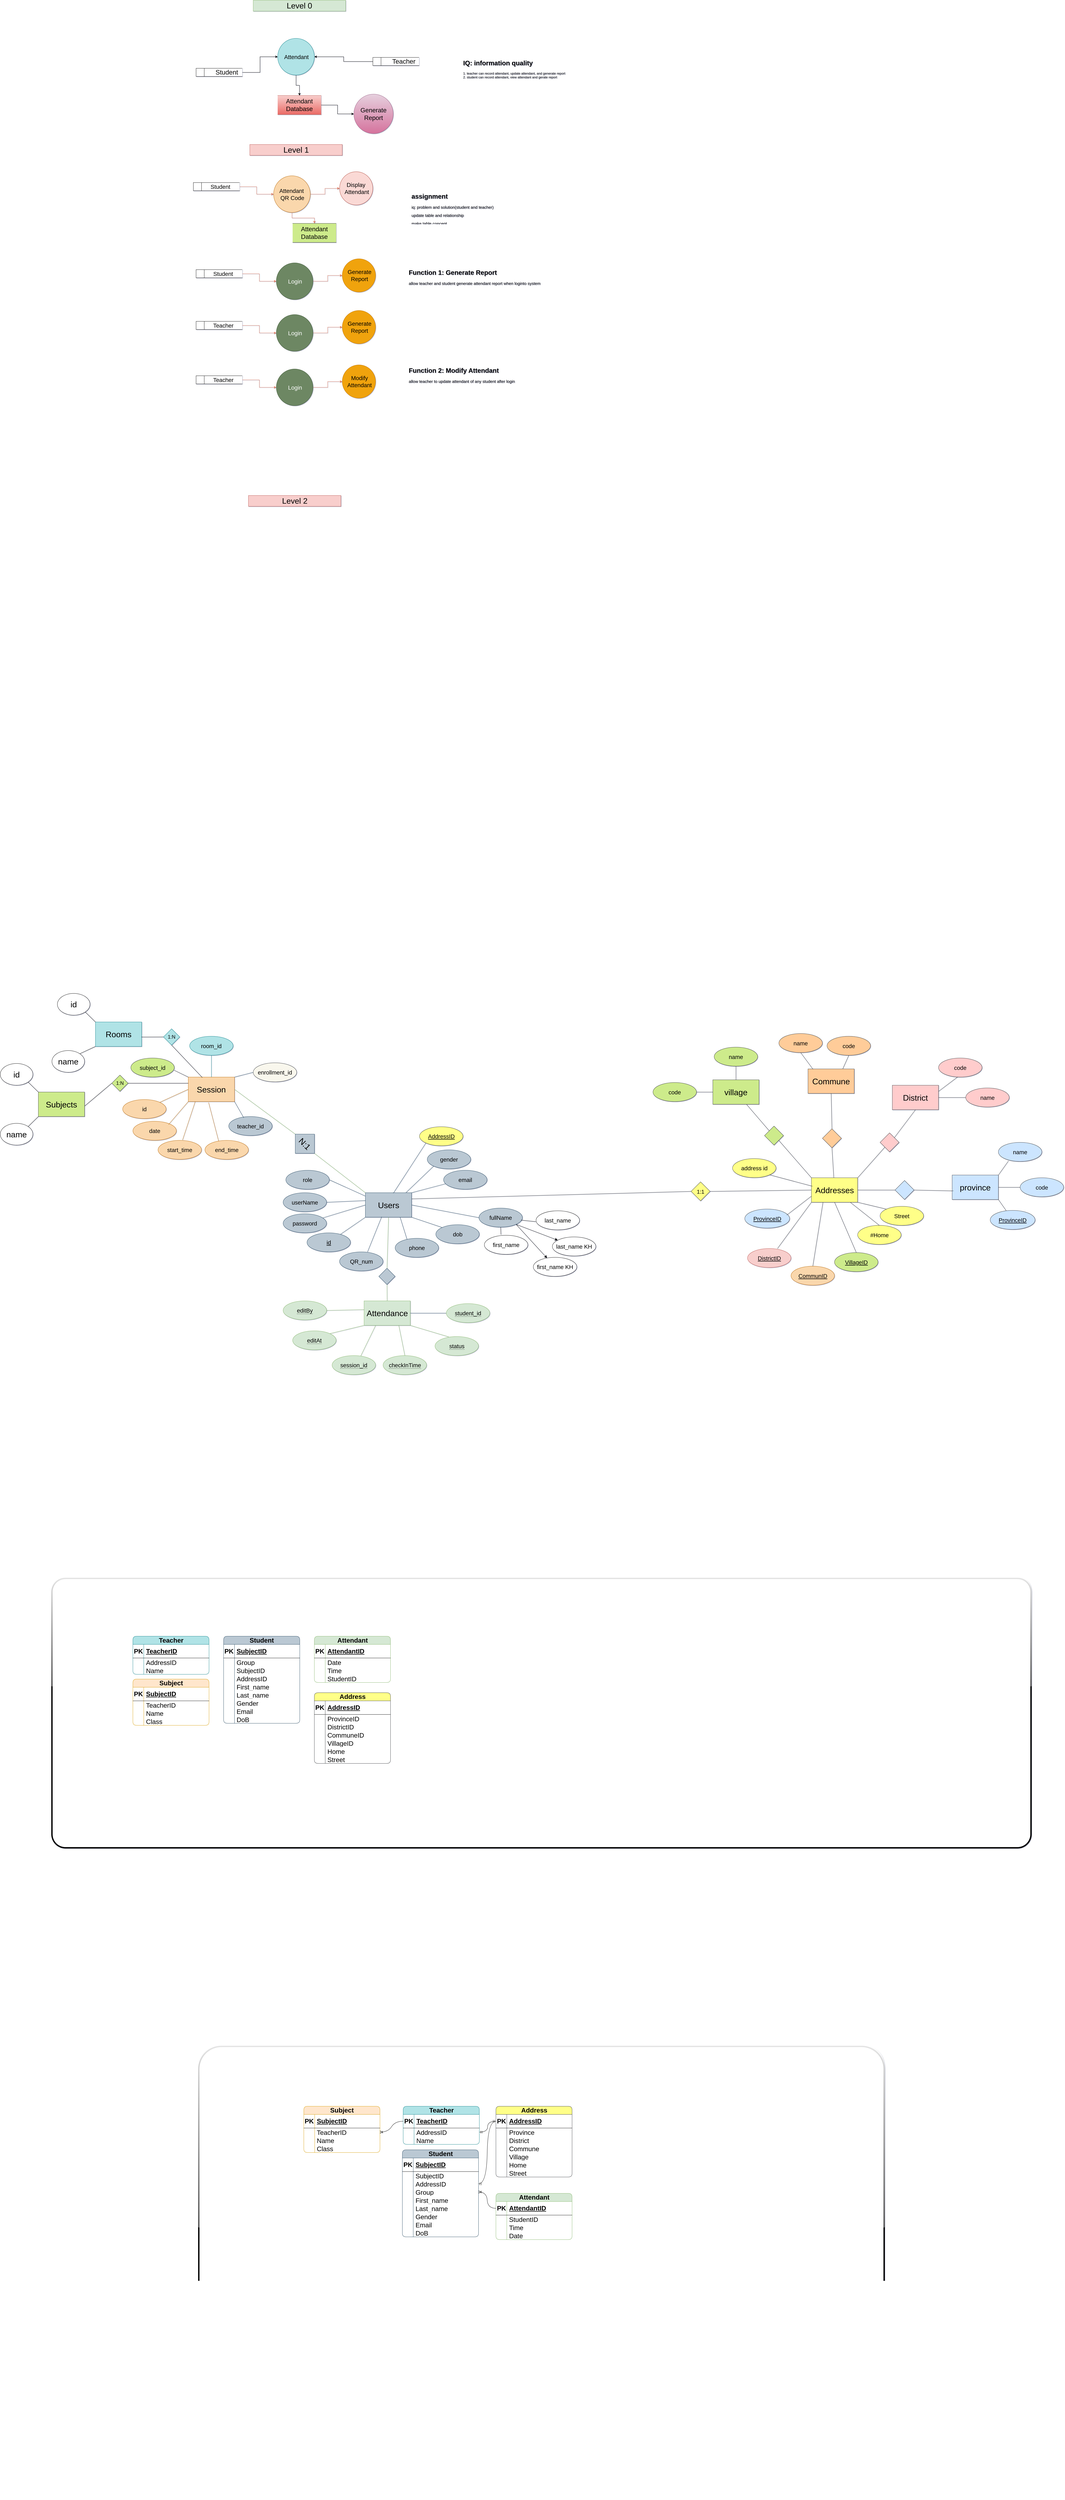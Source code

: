 <mxfile version="26.2.14">
  <diagram name="Page-1" id="LJXHO2pebTDir3uBVyzq">
    <mxGraphModel dx="3969" dy="3442" grid="1" gridSize="10" guides="1" tooltips="1" connect="1" arrows="1" fold="1" page="0" pageScale="1" pageWidth="850" pageHeight="1100" math="0" shadow="1">
      <root>
        <mxCell id="0" />
        <mxCell id="1" parent="0" />
        <mxCell id="QKaa7FEPIGwUNo9bZV-P-423" value="" style="rounded=1;whiteSpace=wrap;html=1;arcSize=5;strokeWidth=5;glass=1;movable=0;resizable=0;rotatable=0;deletable=0;editable=0;locked=1;connectable=0;fontSize=11;" parent="1" vertex="1">
          <mxGeometry x="-70" y="6260" width="2520" height="1660" as="geometry" />
        </mxCell>
        <mxCell id="tovHjQSJaM1to2bCUS-M-9" value="" style="rounded=1;whiteSpace=wrap;html=1;arcSize=5;strokeWidth=5;glass=1;movable=0;resizable=0;rotatable=0;deletable=0;editable=0;locked=1;connectable=0;" parent="1" vertex="1">
          <mxGeometry x="-610" y="4540" width="3600" height="990" as="geometry" />
        </mxCell>
        <mxCell id="jx9qQstsAjwb39KxPT1k-13" value="Level 0" style="text;html=1;align=center;verticalAlign=middle;whiteSpace=wrap;rounded=0;fontSize=29;fillColor=#d5e8d4;strokeColor=#82b366;" parent="1" vertex="1">
          <mxGeometry x="130" y="-1260" width="340" height="40" as="geometry" />
        </mxCell>
        <mxCell id="jx9qQstsAjwb39KxPT1k-82" value="" style="edgeStyle=orthogonalEdgeStyle;rounded=0;orthogonalLoop=1;jettySize=auto;html=1;" parent="1" source="jx9qQstsAjwb39KxPT1k-80" target="jx9qQstsAjwb39KxPT1k-81" edge="1">
          <mxGeometry relative="1" as="geometry" />
        </mxCell>
        <mxCell id="jx9qQstsAjwb39KxPT1k-80" value="&amp;nbsp; &amp;nbsp; &amp;nbsp; &amp;nbsp; &amp;nbsp; Student" style="html=1;dashed=0;whiteSpace=wrap;shape=mxgraph.dfd.dataStoreID;align=left;spacingLeft=3;points=[[0,0],[0.5,0],[1,0],[0,0.5],[1,0.5],[0,1],[0.5,1],[1,1]];fontSize=24;" parent="1" vertex="1">
          <mxGeometry x="-80" y="-1010" width="170" height="30" as="geometry" />
        </mxCell>
        <mxCell id="jx9qQstsAjwb39KxPT1k-84" style="edgeStyle=orthogonalEdgeStyle;rounded=0;orthogonalLoop=1;jettySize=auto;html=1;" parent="1" source="jx9qQstsAjwb39KxPT1k-81" target="jx9qQstsAjwb39KxPT1k-83" edge="1">
          <mxGeometry relative="1" as="geometry" />
        </mxCell>
        <mxCell id="jx9qQstsAjwb39KxPT1k-81" value="Attendant" style="ellipse;whiteSpace=wrap;html=1;fontSize=21;align=center;dashed=0;spacingLeft=3;fillColor=#b0e3e6;strokeColor=#0e8088;" parent="1" vertex="1">
          <mxGeometry x="220" y="-1120" width="135" height="135" as="geometry" />
        </mxCell>
        <mxCell id="jx9qQstsAjwb39KxPT1k-90" value="" style="edgeStyle=orthogonalEdgeStyle;rounded=0;orthogonalLoop=1;jettySize=auto;html=1;" parent="1" source="jx9qQstsAjwb39KxPT1k-83" target="jx9qQstsAjwb39KxPT1k-89" edge="1">
          <mxGeometry relative="1" as="geometry" />
        </mxCell>
        <mxCell id="jx9qQstsAjwb39KxPT1k-83" value="Attendant Database" style="html=1;dashed=0;whiteSpace=wrap;shape=partialRectangle;right=0;left=0;fontSize=23;fillColor=#f8cecc;gradientColor=#ea6b66;strokeColor=#b85450;" parent="1" vertex="1">
          <mxGeometry x="220" y="-910" width="160" height="70" as="geometry" />
        </mxCell>
        <mxCell id="jx9qQstsAjwb39KxPT1k-86" style="edgeStyle=orthogonalEdgeStyle;rounded=0;orthogonalLoop=1;jettySize=auto;html=1;" parent="1" source="jx9qQstsAjwb39KxPT1k-85" target="jx9qQstsAjwb39KxPT1k-81" edge="1">
          <mxGeometry relative="1" as="geometry" />
        </mxCell>
        <mxCell id="jx9qQstsAjwb39KxPT1k-85" value="&amp;nbsp; &amp;nbsp; &amp;nbsp; &amp;nbsp; &amp;nbsp; Teacher" style="html=1;dashed=0;whiteSpace=wrap;shape=mxgraph.dfd.dataStoreID;align=left;spacingLeft=3;points=[[0,0],[0.5,0],[1,0],[0,0.5],[1,0.5],[0,1],[0.5,1],[1,1]];fontSize=24;" parent="1" vertex="1">
          <mxGeometry x="570" y="-1050" width="170" height="30" as="geometry" />
        </mxCell>
        <mxCell id="jx9qQstsAjwb39KxPT1k-89" value="Generate Report" style="ellipse;whiteSpace=wrap;html=1;fontSize=23;dashed=0;fillColor=#e6d0de;gradientColor=#d5739d;strokeColor=#996185;" parent="1" vertex="1">
          <mxGeometry x="500" y="-915" width="145" height="145" as="geometry" />
        </mxCell>
        <mxCell id="jx9qQstsAjwb39KxPT1k-91" value="Level 1" style="text;html=1;align=center;verticalAlign=middle;whiteSpace=wrap;rounded=0;fontSize=29;fillColor=#f8cecc;strokeColor=#b85450;" parent="1" vertex="1">
          <mxGeometry x="117.5" y="-730" width="340" height="40" as="geometry" />
        </mxCell>
        <mxCell id="jx9qQstsAjwb39KxPT1k-94" value="" style="edgeStyle=orthogonalEdgeStyle;rounded=0;orthogonalLoop=1;jettySize=auto;html=1;strokeColor=#E07A5F;fontColor=#393C56;fillColor=#F2CC8F;" parent="1" source="jx9qQstsAjwb39KxPT1k-92" target="jx9qQstsAjwb39KxPT1k-93" edge="1">
          <mxGeometry relative="1" as="geometry" />
        </mxCell>
        <mxCell id="jx9qQstsAjwb39KxPT1k-92" value="&amp;nbsp; &amp;nbsp; &amp;nbsp; &amp;nbsp; &amp;nbsp; Student" style="html=1;dashed=0;whiteSpace=wrap;shape=mxgraph.dfd.dataStoreID;align=left;spacingLeft=3;points=[[0,0],[0.5,0],[1,0],[0,0.5],[1,0.5],[0,1],[0.5,1],[1,1]];fontSize=21;" parent="1" vertex="1">
          <mxGeometry x="-90" y="-590" width="170" height="30" as="geometry" />
        </mxCell>
        <mxCell id="jx9qQstsAjwb39KxPT1k-97" value="" style="edgeStyle=orthogonalEdgeStyle;rounded=0;orthogonalLoop=1;jettySize=auto;html=1;strokeColor=#E07A5F;fontColor=#393C56;fillColor=#F2CC8F;" parent="1" source="jx9qQstsAjwb39KxPT1k-93" target="jx9qQstsAjwb39KxPT1k-96" edge="1">
          <mxGeometry relative="1" as="geometry" />
        </mxCell>
        <mxCell id="jx9qQstsAjwb39KxPT1k-99" value="" style="edgeStyle=orthogonalEdgeStyle;rounded=0;orthogonalLoop=1;jettySize=auto;html=1;strokeColor=#E07A5F;fontColor=#393C56;fillColor=#F2CC8F;" parent="1" source="jx9qQstsAjwb39KxPT1k-93" target="jx9qQstsAjwb39KxPT1k-98" edge="1">
          <mxGeometry relative="1" as="geometry" />
        </mxCell>
        <mxCell id="jx9qQstsAjwb39KxPT1k-93" value="Attendant&amp;nbsp;&lt;div&gt;QR Code&lt;/div&gt;" style="ellipse;whiteSpace=wrap;html=1;fontSize=21;align=center;dashed=0;spacingLeft=3;fillColor=#fad7ac;strokeColor=#b46504;" parent="1" vertex="1">
          <mxGeometry x="205" y="-615" width="135" height="135" as="geometry" />
        </mxCell>
        <mxCell id="jx9qQstsAjwb39KxPT1k-96" value="Attendant Database" style="html=1;dashed=0;whiteSpace=wrap;shape=partialRectangle;right=0;left=0;fontSize=23;fillColor=#cdeb8b;strokeColor=#36393d;" parent="1" vertex="1">
          <mxGeometry x="275" y="-440" width="160" height="70" as="geometry" />
        </mxCell>
        <mxCell id="jx9qQstsAjwb39KxPT1k-98" value="Display&amp;nbsp;&lt;div&gt;Attendant&lt;/div&gt;" style="ellipse;whiteSpace=wrap;html=1;fontSize=21;dashed=0;spacingLeft=3;fillColor=#fad9d5;strokeColor=#ae4132;" parent="1" vertex="1">
          <mxGeometry x="447.5" y="-630" width="122.5" height="122.5" as="geometry" />
        </mxCell>
        <mxCell id="jx9qQstsAjwb39KxPT1k-100" value="" style="edgeStyle=orthogonalEdgeStyle;rounded=0;orthogonalLoop=1;jettySize=auto;html=1;strokeColor=#E07A5F;fontColor=#393C56;fillColor=#F2CC8F;" parent="1" source="jx9qQstsAjwb39KxPT1k-101" target="jx9qQstsAjwb39KxPT1k-104" edge="1">
          <mxGeometry relative="1" as="geometry" />
        </mxCell>
        <mxCell id="jx9qQstsAjwb39KxPT1k-101" value="&amp;nbsp; &amp;nbsp; &amp;nbsp; &amp;nbsp; &amp;nbsp; Student" style="html=1;dashed=0;whiteSpace=wrap;shape=mxgraph.dfd.dataStoreID;align=left;spacingLeft=3;points=[[0,0],[0.5,0],[1,0],[0,0.5],[1,0.5],[0,1],[0.5,1],[1,1]];fontSize=21;" parent="1" vertex="1">
          <mxGeometry x="-80" y="-270" width="170" height="30" as="geometry" />
        </mxCell>
        <mxCell id="jx9qQstsAjwb39KxPT1k-103" value="" style="edgeStyle=orthogonalEdgeStyle;rounded=0;orthogonalLoop=1;jettySize=auto;html=1;strokeColor=#E07A5F;fontColor=#393C56;fillColor=#F2CC8F;" parent="1" source="jx9qQstsAjwb39KxPT1k-104" target="jx9qQstsAjwb39KxPT1k-106" edge="1">
          <mxGeometry relative="1" as="geometry" />
        </mxCell>
        <mxCell id="jx9qQstsAjwb39KxPT1k-104" value="Login" style="ellipse;whiteSpace=wrap;html=1;fontSize=21;align=center;dashed=0;spacingLeft=3;fillColor=#6d8764;fontColor=#ffffff;strokeColor=#3A5431;" parent="1" vertex="1">
          <mxGeometry x="215" y="-295" width="135" height="135" as="geometry" />
        </mxCell>
        <mxCell id="jx9qQstsAjwb39KxPT1k-106" value="Generate&lt;div&gt;Report&lt;/div&gt;" style="ellipse;whiteSpace=wrap;html=1;fontSize=21;dashed=0;spacingLeft=3;fillColor=#f0a30a;fontColor=#000000;strokeColor=#BD7000;" parent="1" vertex="1">
          <mxGeometry x="457.5" y="-310" width="122.5" height="122.5" as="geometry" />
        </mxCell>
        <mxCell id="jx9qQstsAjwb39KxPT1k-107" value="" style="edgeStyle=orthogonalEdgeStyle;rounded=0;orthogonalLoop=1;jettySize=auto;html=1;strokeColor=#E07A5F;fontColor=#393C56;fillColor=#F2CC8F;" parent="1" source="jx9qQstsAjwb39KxPT1k-108" target="jx9qQstsAjwb39KxPT1k-110" edge="1">
          <mxGeometry relative="1" as="geometry" />
        </mxCell>
        <mxCell id="jx9qQstsAjwb39KxPT1k-108" value="&amp;nbsp; &amp;nbsp; &amp;nbsp; &amp;nbsp; &amp;nbsp; Teacher" style="html=1;dashed=0;whiteSpace=wrap;shape=mxgraph.dfd.dataStoreID;align=left;spacingLeft=3;points=[[0,0],[0.5,0],[1,0],[0,0.5],[1,0.5],[0,1],[0.5,1],[1,1]];fontSize=21;" parent="1" vertex="1">
          <mxGeometry x="-80" y="-80" width="170" height="30" as="geometry" />
        </mxCell>
        <mxCell id="jx9qQstsAjwb39KxPT1k-109" value="" style="edgeStyle=orthogonalEdgeStyle;rounded=0;orthogonalLoop=1;jettySize=auto;html=1;strokeColor=#E07A5F;fontColor=#393C56;fillColor=#F2CC8F;" parent="1" source="jx9qQstsAjwb39KxPT1k-110" target="jx9qQstsAjwb39KxPT1k-111" edge="1">
          <mxGeometry relative="1" as="geometry" />
        </mxCell>
        <mxCell id="jx9qQstsAjwb39KxPT1k-110" value="Login" style="ellipse;whiteSpace=wrap;html=1;fontSize=21;align=center;dashed=0;spacingLeft=3;fillColor=#6d8764;fontColor=#ffffff;strokeColor=#3A5431;" parent="1" vertex="1">
          <mxGeometry x="215" y="-105" width="135" height="135" as="geometry" />
        </mxCell>
        <mxCell id="jx9qQstsAjwb39KxPT1k-111" value="Generate&lt;div&gt;Report&lt;/div&gt;" style="ellipse;whiteSpace=wrap;html=1;fontSize=21;dashed=0;spacingLeft=3;fillColor=#f0a30a;fontColor=#000000;strokeColor=#BD7000;" parent="1" vertex="1">
          <mxGeometry x="457.5" y="-120" width="122.5" height="122.5" as="geometry" />
        </mxCell>
        <mxCell id="jx9qQstsAjwb39KxPT1k-112" value="" style="edgeStyle=orthogonalEdgeStyle;rounded=0;orthogonalLoop=1;jettySize=auto;html=1;strokeColor=#E07A5F;fontColor=#393C56;fillColor=#F2CC8F;" parent="1" source="jx9qQstsAjwb39KxPT1k-113" target="jx9qQstsAjwb39KxPT1k-115" edge="1">
          <mxGeometry relative="1" as="geometry" />
        </mxCell>
        <mxCell id="jx9qQstsAjwb39KxPT1k-113" value="&amp;nbsp; &amp;nbsp; &amp;nbsp; &amp;nbsp; &amp;nbsp; Teacher" style="html=1;dashed=0;whiteSpace=wrap;shape=mxgraph.dfd.dataStoreID;align=left;spacingLeft=3;points=[[0,0],[0.5,0],[1,0],[0,0.5],[1,0.5],[0,1],[0.5,1],[1,1]];fontSize=21;" parent="1" vertex="1">
          <mxGeometry x="-80" y="120" width="170" height="30" as="geometry" />
        </mxCell>
        <mxCell id="jx9qQstsAjwb39KxPT1k-114" value="" style="edgeStyle=orthogonalEdgeStyle;rounded=0;orthogonalLoop=1;jettySize=auto;html=1;strokeColor=#E07A5F;fontColor=#393C56;fillColor=#F2CC8F;" parent="1" source="jx9qQstsAjwb39KxPT1k-115" target="jx9qQstsAjwb39KxPT1k-116" edge="1">
          <mxGeometry relative="1" as="geometry" />
        </mxCell>
        <mxCell id="jx9qQstsAjwb39KxPT1k-115" value="Login" style="ellipse;whiteSpace=wrap;html=1;fontSize=21;align=center;dashed=0;spacingLeft=3;fillColor=#6d8764;fontColor=#ffffff;strokeColor=#3A5431;" parent="1" vertex="1">
          <mxGeometry x="215" y="95" width="135" height="135" as="geometry" />
        </mxCell>
        <mxCell id="jx9qQstsAjwb39KxPT1k-116" value="Modify Attendant" style="ellipse;whiteSpace=wrap;html=1;fontSize=21;dashed=0;spacingLeft=3;fillColor=#f0a30a;fontColor=#000000;strokeColor=#BD7000;" parent="1" vertex="1">
          <mxGeometry x="457.5" y="80" width="122.5" height="122.5" as="geometry" />
        </mxCell>
        <mxCell id="jx9qQstsAjwb39KxPT1k-335" value="Attendance" style="html=1;dashed=0;whiteSpace=wrap;strokeColor=#82b366;fillColor=#d5e8d4;fontSize=30;" parent="1" vertex="1">
          <mxGeometry x="537.63" y="3520" width="170" height="90" as="geometry" />
        </mxCell>
        <mxCell id="jx9qQstsAjwb39KxPT1k-339" value="&lt;span style=&quot;border-bottom: 1px dotted&quot;&gt;checkInTime&lt;/span&gt;" style="ellipse;whiteSpace=wrap;html=1;align=center;strokeColor=#82b366;fillColor=#d5e8d4;fontSize=21;" parent="1" vertex="1">
          <mxGeometry x="607.5" y="3721" width="160" height="70" as="geometry" />
        </mxCell>
        <mxCell id="jx9qQstsAjwb39KxPT1k-344" value="" style="endArrow=none;html=1;rounded=0;strokeColor=#82b366;fontColor=#393C56;fillColor=#d5e8d4;entryX=0.5;entryY=1;entryDx=0;entryDy=0;" parent="1" source="jx9qQstsAjwb39KxPT1k-335" target="Hj1mn6U415a4xgY-r41a-99" edge="1">
          <mxGeometry width="50" height="50" relative="1" as="geometry">
            <mxPoint x="945.13" y="3870" as="sourcePoint" />
            <mxPoint x="-227.37" y="3515" as="targetPoint" />
          </mxGeometry>
        </mxCell>
        <mxCell id="jx9qQstsAjwb39KxPT1k-347" value="" style="endArrow=none;html=1;rounded=0;strokeColor=#82b366;fontColor=#393C56;fillColor=#d5e8d4;entryX=0.5;entryY=0;entryDx=0;entryDy=0;exitX=0.75;exitY=1;exitDx=0;exitDy=0;" parent="1" source="jx9qQstsAjwb39KxPT1k-335" target="jx9qQstsAjwb39KxPT1k-339" edge="1">
          <mxGeometry width="50" height="50" relative="1" as="geometry">
            <mxPoint x="220.63" y="3149" as="sourcePoint" />
            <mxPoint x="-41.37" y="3006" as="targetPoint" />
          </mxGeometry>
        </mxCell>
        <mxCell id="-8D-UjkqpPnXjsZ6FNt0-3" style="edgeStyle=none;curved=1;rounded=0;orthogonalLoop=1;jettySize=auto;html=1;exitX=1;exitY=1;exitDx=0;exitDy=0;fontSize=12;startSize=8;endSize=8;" parent="1" source="jx9qQstsAjwb39KxPT1k-349" target="-8D-UjkqpPnXjsZ6FNt0-2" edge="1">
          <mxGeometry relative="1" as="geometry" />
        </mxCell>
        <mxCell id="-8D-UjkqpPnXjsZ6FNt0-4" style="edgeStyle=none;curved=1;rounded=0;orthogonalLoop=1;jettySize=auto;html=1;exitX=1;exitY=1;exitDx=0;exitDy=0;fontSize=12;startSize=8;endSize=8;" parent="1" source="jx9qQstsAjwb39KxPT1k-349" target="-8D-UjkqpPnXjsZ6FNt0-1" edge="1">
          <mxGeometry relative="1" as="geometry" />
        </mxCell>
        <mxCell id="jx9qQstsAjwb39KxPT1k-349" value="fullName" style="ellipse;whiteSpace=wrap;html=1;align=center;fontSize=21;fillColor=#bac8d3;strokeColor=#23445d;" parent="1" vertex="1">
          <mxGeometry x="960" y="3179" width="160" height="70" as="geometry" />
        </mxCell>
        <mxCell id="jx9qQstsAjwb39KxPT1k-350" value="" style="endArrow=none;html=1;rounded=0;strokeColor=#23445d;fontColor=#393C56;fillColor=#bac8d3;entryX=0;entryY=0.5;entryDx=0;entryDy=0;exitX=1;exitY=0.5;exitDx=0;exitDy=0;" parent="1" source="jx9qQstsAjwb39KxPT1k-381" target="jx9qQstsAjwb39KxPT1k-349" edge="1">
          <mxGeometry width="50" height="50" relative="1" as="geometry">
            <mxPoint x="20" y="3242.5" as="sourcePoint" />
            <mxPoint x="-209" y="3325.5" as="targetPoint" />
          </mxGeometry>
        </mxCell>
        <mxCell id="jx9qQstsAjwb39KxPT1k-351" value="first_name&lt;span style=&quot;color: rgba(0, 0, 0, 0); font-family: monospace; font-size: 0px; text-align: start; text-wrap-mode: nowrap;&quot;&gt;%3CmxGraphModel%3E%3Croot%3E%3CmxCell%20id%3D%220%22%2F%3E%3CmxCell%20id%3D%221%22%20parent%3D%220%22%2F%3E%3CmxCell%20id%3D%222%22%20value%3D%22name%22%20style%3D%22ellipse%3BwhiteSpace%3Dwrap%3Bhtml%3D1%3Balign%3Dcenter%3BstrokeColor%3D%23E07A5F%3BfontColor%3D%23393C56%3BfillColor%3D%23F2CC8F%3BfontSize%3D21%3B%22%20vertex%3D%221%22%20parent%3D%221%22%3E%3CmxGeometry%20x%3D%22588.75%22%20y%3D%223560%22%20width%3D%22160%22%20height%3D%2270%22%20as%3D%22geometry%22%2F%3E%3C%2FmxCell%3E%3C%2Froot%3E%3C%2FmxGraphModel%3E&lt;/span&gt;" style="ellipse;whiteSpace=wrap;html=1;align=center;fontSize=21;" parent="1" vertex="1">
          <mxGeometry x="980" y="3279" width="160" height="70" as="geometry" />
        </mxCell>
        <mxCell id="jx9qQstsAjwb39KxPT1k-352" value="last_name" style="ellipse;whiteSpace=wrap;html=1;align=center;fontSize=21;" parent="1" vertex="1">
          <mxGeometry x="1170" y="3189" width="160" height="70" as="geometry" />
        </mxCell>
        <mxCell id="jx9qQstsAjwb39KxPT1k-353" value="" style="endArrow=none;html=1;rounded=0;fontColor=#393C56;entryX=-0.006;entryY=0.568;entryDx=0;entryDy=0;entryPerimeter=0;exitX=0.966;exitY=0.63;exitDx=0;exitDy=0;exitPerimeter=0;" parent="1" source="jx9qQstsAjwb39KxPT1k-349" target="jx9qQstsAjwb39KxPT1k-352" edge="1">
          <mxGeometry width="50" height="50" relative="1" as="geometry">
            <mxPoint x="-40" y="3259" as="sourcePoint" />
            <mxPoint x="-101" y="3179" as="targetPoint" />
          </mxGeometry>
        </mxCell>
        <mxCell id="jx9qQstsAjwb39KxPT1k-354" value="" style="endArrow=none;html=1;rounded=0;fontColor=#393C56;exitX=0.5;exitY=1;exitDx=0;exitDy=0;entryX=0.381;entryY=-0.037;entryDx=0;entryDy=0;entryPerimeter=0;" parent="1" source="jx9qQstsAjwb39KxPT1k-349" target="jx9qQstsAjwb39KxPT1k-351" edge="1">
          <mxGeometry width="50" height="50" relative="1" as="geometry">
            <mxPoint x="-101" y="3109" as="sourcePoint" />
            <mxPoint x="1040" y="3279" as="targetPoint" />
          </mxGeometry>
        </mxCell>
        <mxCell id="jx9qQstsAjwb39KxPT1k-357" value="dob" style="ellipse;whiteSpace=wrap;html=1;align=center;strokeColor=#23445d;fillColor=#bac8d3;fontSize=21;" parent="1" vertex="1">
          <mxGeometry x="801.5" y="3240" width="160" height="70" as="geometry" />
        </mxCell>
        <mxCell id="jx9qQstsAjwb39KxPT1k-358" value="" style="endArrow=none;html=1;rounded=0;strokeColor=#23445d;fontColor=#393C56;fillColor=#bac8d3;entryX=0;entryY=0;entryDx=0;entryDy=0;exitX=1;exitY=1;exitDx=0;exitDy=0;" parent="1" source="jx9qQstsAjwb39KxPT1k-381" target="jx9qQstsAjwb39KxPT1k-357" edge="1">
          <mxGeometry width="50" height="50" relative="1" as="geometry">
            <mxPoint x="20" y="3242.5" as="sourcePoint" />
            <mxPoint x="-31" y="3172.5" as="targetPoint" />
          </mxGeometry>
        </mxCell>
        <mxCell id="jx9qQstsAjwb39KxPT1k-360" value="" style="endArrow=none;html=1;rounded=0;strokeColor=#36393d;fontColor=#393C56;fillColor=#ffff88;exitX=1;exitY=0.25;exitDx=0;exitDy=0;entryX=0;entryY=0.5;entryDx=0;entryDy=0;" parent="1" source="jx9qQstsAjwb39KxPT1k-381" target="Hj1mn6U415a4xgY-r41a-81" edge="1">
          <mxGeometry width="50" height="50" relative="1" as="geometry">
            <mxPoint x="-132.5" y="3350.0" as="sourcePoint" />
            <mxPoint x="1540.5" y="3128" as="targetPoint" />
          </mxGeometry>
        </mxCell>
        <mxCell id="jx9qQstsAjwb39KxPT1k-361" value="phone" style="ellipse;whiteSpace=wrap;html=1;align=center;strokeColor=#23445d;fillColor=#bac8d3;fontSize=21;" parent="1" vertex="1">
          <mxGeometry x="651.88" y="3290" width="160" height="70" as="geometry" />
        </mxCell>
        <mxCell id="jx9qQstsAjwb39KxPT1k-362" value="" style="endArrow=none;html=1;rounded=0;strokeColor=#23445d;fontColor=#393C56;fillColor=#bac8d3;entryX=0.274;entryY=0.065;entryDx=0;entryDy=0;exitX=0.75;exitY=1;exitDx=0;exitDy=0;entryPerimeter=0;" parent="1" source="jx9qQstsAjwb39KxPT1k-381" target="jx9qQstsAjwb39KxPT1k-361" edge="1">
          <mxGeometry width="50" height="50" relative="1" as="geometry">
            <mxPoint x="77.931" y="3301.638" as="sourcePoint" />
            <mxPoint x="183" y="3282.5" as="targetPoint" />
          </mxGeometry>
        </mxCell>
        <mxCell id="jx9qQstsAjwb39KxPT1k-367" value="" style="endArrow=none;html=1;rounded=0;strokeColor=#36393d;fontColor=#393C56;fillColor=#ffff88;entryX=0.5;entryY=1;entryDx=0;entryDy=0;" parent="1" source="jx9qQstsAjwb39KxPT1k-382" target="Hj1mn6U415a4xgY-r41a-87" edge="1">
          <mxGeometry width="50" height="50" relative="1" as="geometry">
            <mxPoint x="710" y="2707.5" as="sourcePoint" />
            <mxPoint x="1603" y="2882.5" as="targetPoint" />
          </mxGeometry>
        </mxCell>
        <mxCell id="jx9qQstsAjwb39KxPT1k-368" value="" style="endArrow=none;html=1;rounded=0;strokeColor=#36393d;fontColor=#393C56;fillColor=#ffff88;exitX=1;exitY=0;exitDx=0;exitDy=0;entryX=0;entryY=1;entryDx=0;entryDy=0;" parent="1" source="jx9qQstsAjwb39KxPT1k-382" target="Hj1mn6U415a4xgY-r41a-89" edge="1">
          <mxGeometry width="50" height="50" relative="1" as="geometry">
            <mxPoint x="920" y="2727.5" as="sourcePoint" />
            <mxPoint x="1553" y="2717.5" as="targetPoint" />
          </mxGeometry>
        </mxCell>
        <mxCell id="jx9qQstsAjwb39KxPT1k-370" value="" style="endArrow=none;html=1;rounded=0;strokeColor=#36393d;fontColor=#393C56;fillColor=#ffff88;entryX=1;entryY=1;entryDx=0;entryDy=0;exitX=0;exitY=0;exitDx=0;exitDy=0;" parent="1" source="jx9qQstsAjwb39KxPT1k-382" target="Hj1mn6U415a4xgY-r41a-85" edge="1">
          <mxGeometry width="50" height="50" relative="1" as="geometry">
            <mxPoint x="933" y="2697.5" as="sourcePoint" />
            <mxPoint x="1303.0" y="2942.5" as="targetPoint" />
          </mxGeometry>
        </mxCell>
        <mxCell id="jx9qQstsAjwb39KxPT1k-371" value="name" style="ellipse;whiteSpace=wrap;html=1;align=center;strokeColor=#36393d;fillColor=#cce5ff;fontSize=21;" parent="1" vertex="1">
          <mxGeometry x="2870" y="2937.5" width="160" height="70" as="geometry" />
        </mxCell>
        <mxCell id="jx9qQstsAjwb39KxPT1k-372" value="code" style="ellipse;whiteSpace=wrap;html=1;align=center;strokeColor=#36393d;fillColor=#cce5ff;fontSize=21;" parent="1" vertex="1">
          <mxGeometry x="2950" y="3067.5" width="160" height="70" as="geometry" />
        </mxCell>
        <mxCell id="jx9qQstsAjwb39KxPT1k-373" value="" style="endArrow=none;html=1;rounded=0;strokeColor=#36393d;fontColor=#393C56;fillColor=#cce5ff;entryX=0.231;entryY=0.973;entryDx=0;entryDy=0;exitX=1;exitY=0;exitDx=0;exitDy=0;entryPerimeter=0;" parent="1" source="jx9qQstsAjwb39KxPT1k-384" target="jx9qQstsAjwb39KxPT1k-371" edge="1">
          <mxGeometry width="50" height="50" relative="1" as="geometry">
            <mxPoint x="920" y="2677.5" as="sourcePoint" />
            <mxPoint x="1043" y="2572.5" as="targetPoint" />
          </mxGeometry>
        </mxCell>
        <mxCell id="jx9qQstsAjwb39KxPT1k-374" value="" style="endArrow=none;html=1;rounded=0;strokeColor=#36393d;fontColor=#393C56;fillColor=#cce5ff;exitX=1;exitY=0.5;exitDx=0;exitDy=0;" parent="1" source="jx9qQstsAjwb39KxPT1k-384" target="jx9qQstsAjwb39KxPT1k-372" edge="1">
          <mxGeometry width="50" height="50" relative="1" as="geometry">
            <mxPoint x="1163" y="2537.5" as="sourcePoint" />
            <mxPoint x="1263" y="2442.5" as="targetPoint" />
          </mxGeometry>
        </mxCell>
        <mxCell id="jx9qQstsAjwb39KxPT1k-381" value="Users" style="html=1;dashed=0;whiteSpace=wrap;strokeColor=#23445d;fillColor=#bac8d3;fontSize=30;" parent="1" vertex="1">
          <mxGeometry x="542.5" y="3122.5" width="170" height="90" as="geometry" />
        </mxCell>
        <mxCell id="jx9qQstsAjwb39KxPT1k-384" value="province" style="html=1;dashed=0;whiteSpace=wrap;strokeColor=#36393d;fillColor=#cce5ff;fontSize=30;" parent="1" vertex="1">
          <mxGeometry x="2700" y="3057.5" width="170" height="90" as="geometry" />
        </mxCell>
        <mxCell id="Hj1mn6U415a4xgY-r41a-5" value="gender" style="ellipse;whiteSpace=wrap;html=1;align=center;strokeColor=#23445d;fillColor=#bac8d3;fontSize=21;" parent="1" vertex="1">
          <mxGeometry x="770" y="2965" width="160" height="70" as="geometry" />
        </mxCell>
        <mxCell id="Hj1mn6U415a4xgY-r41a-6" value="email" style="ellipse;whiteSpace=wrap;html=1;align=center;strokeColor=#23445d;fillColor=#bac8d3;fontSize=21;" parent="1" vertex="1">
          <mxGeometry x="830" y="3040" width="160" height="70" as="geometry" />
        </mxCell>
        <mxCell id="Hj1mn6U415a4xgY-r41a-8" value="" style="endArrow=none;html=1;rounded=0;strokeColor=#23445d;fontColor=#393C56;fillColor=#bac8d3;entryX=0.042;entryY=0.71;entryDx=0;entryDy=0;exitX=1;exitY=0;exitDx=0;exitDy=0;entryPerimeter=0;" parent="1" source="jx9qQstsAjwb39KxPT1k-381" target="Hj1mn6U415a4xgY-r41a-6" edge="1">
          <mxGeometry width="50" height="50" relative="1" as="geometry">
            <mxPoint x="31.25" y="3170" as="sourcePoint" />
            <mxPoint x="-55.75" y="3089" as="targetPoint" />
          </mxGeometry>
        </mxCell>
        <mxCell id="Hj1mn6U415a4xgY-r41a-9" value="" style="endArrow=none;html=1;rounded=0;strokeColor=#23445d;fontColor=#393C56;fillColor=#bac8d3;entryX=0.875;entryY=0;entryDx=0;entryDy=0;exitX=0;exitY=1;exitDx=0;exitDy=0;entryPerimeter=0;" parent="1" source="Hj1mn6U415a4xgY-r41a-5" target="jx9qQstsAjwb39KxPT1k-381" edge="1">
          <mxGeometry width="50" height="50" relative="1" as="geometry">
            <mxPoint x="130" y="3132.5" as="sourcePoint" />
            <mxPoint x="43" y="3051.5" as="targetPoint" />
          </mxGeometry>
        </mxCell>
        <mxCell id="Hj1mn6U415a4xgY-r41a-10" value="#Home" style="ellipse;whiteSpace=wrap;html=1;align=center;strokeColor=#36393d;fillColor=#ffff88;fontSize=21;" parent="1" vertex="1">
          <mxGeometry x="2352.5" y="3242.5" width="160" height="70" as="geometry" />
        </mxCell>
        <mxCell id="Hj1mn6U415a4xgY-r41a-11" value="Street" style="ellipse;whiteSpace=wrap;html=1;align=center;strokeColor=#36393d;fillColor=#ffff88;fontSize=21;" parent="1" vertex="1">
          <mxGeometry x="2435" y="3172.5" width="160" height="70" as="geometry" />
        </mxCell>
        <mxCell id="Hj1mn6U415a4xgY-r41a-12" value="" style="endArrow=none;html=1;rounded=0;strokeColor=#36393d;fontColor=#393C56;fillColor=#ffff88;entryX=0.84;entryY=1;entryDx=0;entryDy=0;exitX=0.5;exitY=0;exitDx=0;exitDy=0;entryPerimeter=0;" parent="1" source="Hj1mn6U415a4xgY-r41a-10" target="jx9qQstsAjwb39KxPT1k-382" edge="1">
          <mxGeometry width="50" height="50" relative="1" as="geometry">
            <mxPoint x="1646" y="2637.5" as="sourcePoint" />
            <mxPoint x="1433" y="2692.5" as="targetPoint" />
          </mxGeometry>
        </mxCell>
        <mxCell id="Hj1mn6U415a4xgY-r41a-13" value="" style="endArrow=none;html=1;rounded=0;strokeColor=#36393d;fontColor=#393C56;fillColor=#ffff88;exitX=0;exitY=0;exitDx=0;exitDy=0;entryX=1;entryY=1;entryDx=0;entryDy=0;" parent="1" source="Hj1mn6U415a4xgY-r41a-11" target="jx9qQstsAjwb39KxPT1k-382" edge="1">
          <mxGeometry width="50" height="50" relative="1" as="geometry">
            <mxPoint x="1483" y="2507.5" as="sourcePoint" />
            <mxPoint x="1343" y="2637.5" as="targetPoint" />
          </mxGeometry>
        </mxCell>
        <mxCell id="Hj1mn6U415a4xgY-r41a-14" value="code" style="ellipse;whiteSpace=wrap;html=1;align=center;strokeColor=#36393d;fillColor=#ffcccc;fontSize=21;" parent="1" vertex="1">
          <mxGeometry x="2650" y="2627.5" width="160" height="70" as="geometry" />
        </mxCell>
        <mxCell id="Hj1mn6U415a4xgY-r41a-15" value="name" style="ellipse;whiteSpace=wrap;html=1;align=center;strokeColor=#36393d;fillColor=#ffcccc;fontSize=21;" parent="1" vertex="1">
          <mxGeometry x="2750" y="2737.5" width="160" height="70" as="geometry" />
        </mxCell>
        <mxCell id="Hj1mn6U415a4xgY-r41a-16" value="" style="endArrow=none;html=1;rounded=0;entryX=0.436;entryY=0.997;entryDx=0;entryDy=0;exitX=1;exitY=0.25;exitDx=0;exitDy=0;entryPerimeter=0;fillColor=#ffff88;strokeColor=#36393d;" parent="1" source="Hj1mn6U415a4xgY-r41a-20" target="Hj1mn6U415a4xgY-r41a-14" edge="1">
          <mxGeometry relative="1" as="geometry">
            <mxPoint x="1863" y="2767.5" as="sourcePoint" />
            <mxPoint x="1903" y="2877.5" as="targetPoint" />
          </mxGeometry>
        </mxCell>
        <mxCell id="Hj1mn6U415a4xgY-r41a-18" value="" style="endArrow=none;html=1;rounded=0;entryX=0;entryY=0.5;entryDx=0;entryDy=0;exitX=1;exitY=0.5;exitDx=0;exitDy=0;fillColor=#ffcccc;strokeColor=#36393d;" parent="1" source="Hj1mn6U415a4xgY-r41a-20" target="Hj1mn6U415a4xgY-r41a-15" edge="1">
          <mxGeometry relative="1" as="geometry">
            <mxPoint x="1883" y="2827.5" as="sourcePoint" />
            <mxPoint x="2003" y="2802.5" as="targetPoint" />
          </mxGeometry>
        </mxCell>
        <mxCell id="Hj1mn6U415a4xgY-r41a-20" value="District" style="html=1;dashed=0;whiteSpace=wrap;strokeColor=#36393d;fillColor=#ffcccc;fontSize=30;" parent="1" vertex="1">
          <mxGeometry x="2480" y="2727.5" width="170" height="90" as="geometry" />
        </mxCell>
        <mxCell id="Hj1mn6U415a4xgY-r41a-21" value="Commune" style="html=1;dashed=0;whiteSpace=wrap;strokeColor=#36393d;fillColor=#ffcc99;fontSize=30;" parent="1" vertex="1">
          <mxGeometry x="2170" y="2667.5" width="170" height="90" as="geometry" />
        </mxCell>
        <mxCell id="Hj1mn6U415a4xgY-r41a-22" value="village" style="html=1;dashed=0;whiteSpace=wrap;strokeColor=#36393d;fillColor=#cdeb8b;fontSize=30;" parent="1" vertex="1">
          <mxGeometry x="1820" y="2707.5" width="170" height="90" as="geometry" />
        </mxCell>
        <mxCell id="Hj1mn6U415a4xgY-r41a-23" value="name" style="ellipse;whiteSpace=wrap;html=1;align=center;strokeColor=#36393d;fillColor=#ffcc99;fontSize=21;" parent="1" vertex="1">
          <mxGeometry x="2063" y="2537.5" width="160" height="70" as="geometry" />
        </mxCell>
        <mxCell id="Hj1mn6U415a4xgY-r41a-24" value="code" style="ellipse;whiteSpace=wrap;html=1;align=center;strokeColor=#36393d;fillColor=#ffcc99;fontSize=21;" parent="1" vertex="1">
          <mxGeometry x="2240" y="2547.5" width="160" height="70" as="geometry" />
        </mxCell>
        <mxCell id="Hj1mn6U415a4xgY-r41a-25" value="name" style="ellipse;whiteSpace=wrap;html=1;align=center;strokeColor=#36393d;fillColor=#cdeb8b;fontSize=21;" parent="1" vertex="1">
          <mxGeometry x="1825" y="2587.5" width="160" height="70" as="geometry" />
        </mxCell>
        <mxCell id="Hj1mn6U415a4xgY-r41a-26" value="code" style="ellipse;whiteSpace=wrap;html=1;align=center;strokeColor=#36393d;fillColor=#cdeb8b;fontSize=21;" parent="1" vertex="1">
          <mxGeometry x="1600" y="2717.5" width="160" height="70" as="geometry" />
        </mxCell>
        <mxCell id="Hj1mn6U415a4xgY-r41a-27" value="" style="endArrow=none;html=1;rounded=0;entryX=0.5;entryY=1;entryDx=0;entryDy=0;exitX=0.75;exitY=0;exitDx=0;exitDy=0;fillColor=#ffcc99;strokeColor=#36393d;" parent="1" source="Hj1mn6U415a4xgY-r41a-21" target="Hj1mn6U415a4xgY-r41a-24" edge="1">
          <mxGeometry relative="1" as="geometry">
            <mxPoint x="1893" y="2817.5" as="sourcePoint" />
            <mxPoint x="1986" y="2892.5" as="targetPoint" />
          </mxGeometry>
        </mxCell>
        <mxCell id="Hj1mn6U415a4xgY-r41a-29" value="" style="endArrow=none;html=1;rounded=0;entryX=0.5;entryY=1;entryDx=0;entryDy=0;exitX=0.108;exitY=0.014;exitDx=0;exitDy=0;exitPerimeter=0;fillColor=#ffcc99;strokeColor=#36393d;" parent="1" source="Hj1mn6U415a4xgY-r41a-21" target="Hj1mn6U415a4xgY-r41a-23" edge="1">
          <mxGeometry relative="1" as="geometry">
            <mxPoint x="1763" y="2947.5" as="sourcePoint" />
            <mxPoint x="1853" y="3047.5" as="targetPoint" />
          </mxGeometry>
        </mxCell>
        <mxCell id="Hj1mn6U415a4xgY-r41a-31" value="" style="endArrow=none;html=1;rounded=0;entryX=1;entryY=0.5;entryDx=0;entryDy=0;exitX=0;exitY=0.5;exitDx=0;exitDy=0;fillColor=#cdeb8b;strokeColor=#36393d;" parent="1" source="Hj1mn6U415a4xgY-r41a-22" target="Hj1mn6U415a4xgY-r41a-26" edge="1">
          <mxGeometry relative="1" as="geometry">
            <mxPoint x="1678" y="2947.5" as="sourcePoint" />
            <mxPoint x="1673" y="3057.5" as="targetPoint" />
          </mxGeometry>
        </mxCell>
        <mxCell id="Hj1mn6U415a4xgY-r41a-33" value="" style="endArrow=none;html=1;rounded=0;entryX=0.5;entryY=1;entryDx=0;entryDy=0;exitX=0.5;exitY=0;exitDx=0;exitDy=0;fillColor=#cdeb8b;strokeColor=#36393d;" parent="1" source="Hj1mn6U415a4xgY-r41a-22" target="Hj1mn6U415a4xgY-r41a-25" edge="1">
          <mxGeometry relative="1" as="geometry">
            <mxPoint x="1477" y="2997.5" as="sourcePoint" />
            <mxPoint x="1503" y="3067.5" as="targetPoint" />
          </mxGeometry>
        </mxCell>
        <mxCell id="Hj1mn6U415a4xgY-r41a-38" value="date" style="ellipse;whiteSpace=wrap;html=1;align=center;strokeColor=#b46504;fillColor=#fad7ac;fontSize=21;" parent="1" vertex="1">
          <mxGeometry x="-312.38" y="2860" width="160" height="70" as="geometry" />
        </mxCell>
        <mxCell id="Hj1mn6U415a4xgY-r41a-39" value="" style="endArrow=none;html=1;rounded=0;strokeColor=#b46504;fontColor=#393C56;fillColor=#fad7ac;entryX=0.819;entryY=0.171;entryDx=0;entryDy=0;exitX=0;exitY=1;exitDx=0;exitDy=0;entryPerimeter=0;" parent="1" source="Hj1mn6U415a4xgY-r41a-43" target="Hj1mn6U415a4xgY-r41a-38" edge="1">
          <mxGeometry width="50" height="50" relative="1" as="geometry">
            <mxPoint x="148.87" y="3000" as="sourcePoint" />
            <mxPoint x="-27.13" y="2970" as="targetPoint" />
          </mxGeometry>
        </mxCell>
        <mxCell id="Hj1mn6U415a4xgY-r41a-43" value="Session" style="html=1;dashed=0;whiteSpace=wrap;strokeColor=#b46504;fillColor=#fad7ac;fontSize=30;" parent="1" vertex="1">
          <mxGeometry x="-108.75" y="2697.5" width="170" height="90" as="geometry" />
        </mxCell>
        <mxCell id="Hj1mn6U415a4xgY-r41a-81" value="&lt;font style=&quot;font-size: 20px;&quot;&gt;1:1&lt;/font&gt;" style="rhombus;whiteSpace=wrap;html=1;fillColor=#ffff88;strokeColor=#36393d;" parent="1" vertex="1">
          <mxGeometry x="1740" y="3082.5" width="70" height="70" as="geometry" />
        </mxCell>
        <mxCell id="Hj1mn6U415a4xgY-r41a-82" value="" style="endArrow=none;html=1;rounded=0;strokeColor=#36393d;fontColor=#393C56;fillColor=#ffff88;entryX=0;entryY=0.5;entryDx=0;entryDy=0;exitX=1;exitY=0.5;exitDx=0;exitDy=0;" parent="1" source="Hj1mn6U415a4xgY-r41a-81" target="jx9qQstsAjwb39KxPT1k-382" edge="1">
          <mxGeometry width="50" height="50" relative="1" as="geometry">
            <mxPoint x="-1124.5" y="2737.5" as="sourcePoint" />
            <mxPoint x="-1044.5" y="2802.5" as="targetPoint" />
          </mxGeometry>
        </mxCell>
        <mxCell id="Hj1mn6U415a4xgY-r41a-85" value="" style="rhombus;whiteSpace=wrap;html=1;fillColor=#cdeb8b;strokeColor=#36393d;" parent="1" vertex="1">
          <mxGeometry x="2010" y="2877.5" width="70" height="70" as="geometry" />
        </mxCell>
        <mxCell id="Hj1mn6U415a4xgY-r41a-86" value="" style="endArrow=none;html=1;rounded=0;strokeColor=#36393d;fontColor=#393C56;fillColor=#cdeb8b;entryX=0;entryY=0;entryDx=0;entryDy=0;" parent="1" source="Hj1mn6U415a4xgY-r41a-22" target="Hj1mn6U415a4xgY-r41a-85" edge="1">
          <mxGeometry width="50" height="50" relative="1" as="geometry">
            <mxPoint x="1391" y="2737.5" as="sourcePoint" />
            <mxPoint x="1338" y="2787.5" as="targetPoint" />
          </mxGeometry>
        </mxCell>
        <mxCell id="Hj1mn6U415a4xgY-r41a-87" value="" style="rhombus;whiteSpace=wrap;html=1;fillColor=#ffcc99;strokeColor=#36393d;" parent="1" vertex="1">
          <mxGeometry x="2223" y="2887.5" width="70" height="70" as="geometry" />
        </mxCell>
        <mxCell id="Hj1mn6U415a4xgY-r41a-88" value="" style="endArrow=none;html=1;rounded=0;strokeColor=#36393d;fontColor=#393C56;fillColor=#ffcc99;entryX=0.5;entryY=1;entryDx=0;entryDy=0;exitX=0.5;exitY=0;exitDx=0;exitDy=0;" parent="1" source="Hj1mn6U415a4xgY-r41a-87" target="Hj1mn6U415a4xgY-r41a-21" edge="1">
          <mxGeometry width="50" height="50" relative="1" as="geometry">
            <mxPoint x="1433" y="2737.5" as="sourcePoint" />
            <mxPoint x="1518" y="2767.5" as="targetPoint" />
          </mxGeometry>
        </mxCell>
        <mxCell id="Hj1mn6U415a4xgY-r41a-89" value="" style="rhombus;whiteSpace=wrap;html=1;fillColor=#ffcccc;strokeColor=#36393d;" parent="1" vertex="1">
          <mxGeometry x="2435" y="2902.5" width="70" height="70" as="geometry" />
        </mxCell>
        <mxCell id="Hj1mn6U415a4xgY-r41a-90" value="" style="endArrow=none;html=1;rounded=0;strokeColor=#36393d;fontColor=#393C56;fillColor=#ffcccc;exitX=1;exitY=0;exitDx=0;exitDy=0;entryX=0.5;entryY=1;entryDx=0;entryDy=0;" parent="1" source="Hj1mn6U415a4xgY-r41a-89" target="Hj1mn6U415a4xgY-r41a-20" edge="1">
          <mxGeometry width="50" height="50" relative="1" as="geometry">
            <mxPoint x="1433" y="2692.5" as="sourcePoint" />
            <mxPoint x="1563" y="2732.5" as="targetPoint" />
          </mxGeometry>
        </mxCell>
        <mxCell id="Hj1mn6U415a4xgY-r41a-93" value="id" style="ellipse;whiteSpace=wrap;html=1;align=center;strokeColor=#23445d;fillColor=#bac8d3;fontSize=21;fontStyle=4" parent="1" vertex="1">
          <mxGeometry x="327.85" y="3270" width="160" height="70" as="geometry" />
        </mxCell>
        <mxCell id="Hj1mn6U415a4xgY-r41a-94" value="DistrictID" style="ellipse;whiteSpace=wrap;html=1;align=center;strokeColor=#b85450;fillColor=#f8cecc;fontSize=21;fontStyle=4;" parent="1" vertex="1">
          <mxGeometry x="1947.5" y="3327.5" width="160" height="70" as="geometry" />
        </mxCell>
        <mxCell id="Hj1mn6U415a4xgY-r41a-95" value="" style="endArrow=none;html=1;rounded=0;strokeColor=#36393d;fontColor=#393C56;fillColor=#ffff88;exitX=0.688;exitY=0;exitDx=0;exitDy=0;entryX=0;entryY=1;entryDx=0;entryDy=0;exitPerimeter=0;" parent="1" source="Hj1mn6U415a4xgY-r41a-94" target="jx9qQstsAjwb39KxPT1k-382" edge="1">
          <mxGeometry width="50" height="50" relative="1" as="geometry">
            <mxPoint x="1323" y="2527.5" as="sourcePoint" />
            <mxPoint x="1353" y="2647.5" as="targetPoint" />
          </mxGeometry>
        </mxCell>
        <mxCell id="Hj1mn6U415a4xgY-r41a-96" value="" style="endArrow=none;html=1;rounded=0;strokeColor=#23445d;fontColor=#393C56;fillColor=#bac8d3;entryX=0.769;entryY=0.076;entryDx=0;entryDy=0;exitX=0;exitY=1;exitDx=0;exitDy=0;entryPerimeter=0;" parent="1" source="jx9qQstsAjwb39KxPT1k-381" target="Hj1mn6U415a4xgY-r41a-93" edge="1">
          <mxGeometry width="50" height="50" relative="1" as="geometry">
            <mxPoint x="358" y="3302.5" as="sourcePoint" />
            <mxPoint x="338" y="3487.5" as="targetPoint" />
          </mxGeometry>
        </mxCell>
        <mxCell id="Hj1mn6U415a4xgY-r41a-97" value="ProvinceID" style="ellipse;whiteSpace=wrap;html=1;align=center;strokeColor=#36393d;fillColor=#cce5ff;fontSize=21;fontStyle=4;" parent="1" vertex="1">
          <mxGeometry x="2840" y="3187.5" width="165" height="70" as="geometry" />
        </mxCell>
        <mxCell id="Hj1mn6U415a4xgY-r41a-98" value="" style="endArrow=none;html=1;rounded=0;strokeColor=#36393d;fontColor=#393C56;fillColor=#cce5ff;exitX=1;exitY=1;exitDx=0;exitDy=0;" parent="1" source="jx9qQstsAjwb39KxPT1k-384" target="Hj1mn6U415a4xgY-r41a-97" edge="1">
          <mxGeometry width="50" height="50" relative="1" as="geometry">
            <mxPoint x="1268" y="2575" as="sourcePoint" />
            <mxPoint x="1263" y="2505" as="targetPoint" />
          </mxGeometry>
        </mxCell>
        <mxCell id="Hj1mn6U415a4xgY-r41a-99" value="" style="rhombus;whiteSpace=wrap;html=1;strokeColor=#23445d;fillColor=#bac8d3;" parent="1" vertex="1">
          <mxGeometry x="591.88" y="3400" width="60" height="60" as="geometry" />
        </mxCell>
        <mxCell id="Hj1mn6U415a4xgY-r41a-100" value="" style="endArrow=none;html=1;rounded=0;strokeColor=#82b366;fontColor=#393C56;fillColor=#d5e8d4;exitX=0.5;exitY=0;exitDx=0;exitDy=0;entryX=0.5;entryY=1;entryDx=0;entryDy=0;" parent="1" source="Hj1mn6U415a4xgY-r41a-99" target="jx9qQstsAjwb39KxPT1k-381" edge="1">
          <mxGeometry width="50" height="50" relative="1" as="geometry">
            <mxPoint x="-113.75" y="3915" as="sourcePoint" />
            <mxPoint x="-68.75" y="3705" as="targetPoint" />
          </mxGeometry>
        </mxCell>
        <mxCell id="jx9qQstsAjwb39KxPT1k-382" value="Addresses" style="html=1;dashed=0;whiteSpace=wrap;strokeColor=#36393d;fillColor=#ffff88;fontSize=30;" parent="1" vertex="1">
          <mxGeometry x="2182.5" y="3067.5" width="170" height="90" as="geometry" />
        </mxCell>
        <mxCell id="Hj1mn6U415a4xgY-r41a-102" value="" style="rhombus;whiteSpace=wrap;html=1;fillColor=#cce5ff;strokeColor=#36393d;" parent="1" vertex="1">
          <mxGeometry x="2490" y="3077.5" width="70" height="70" as="geometry" />
        </mxCell>
        <mxCell id="Hj1mn6U415a4xgY-r41a-103" value="" style="endArrow=none;html=1;rounded=0;strokeColor=#36393d;fontColor=#393C56;fillColor=#ffff88;exitX=0;exitY=0.5;exitDx=0;exitDy=0;entryX=1;entryY=0.5;entryDx=0;entryDy=0;" parent="1" source="Hj1mn6U415a4xgY-r41a-102" target="jx9qQstsAjwb39KxPT1k-382" edge="1">
          <mxGeometry width="50" height="50" relative="1" as="geometry">
            <mxPoint x="2133" y="2485.5" as="sourcePoint" />
            <mxPoint x="2033" y="2462.5" as="targetPoint" />
          </mxGeometry>
        </mxCell>
        <mxCell id="Hj1mn6U415a4xgY-r41a-110" value="" style="endArrow=none;html=1;rounded=0;strokeColor=#36393d;fontColor=#393C56;fillColor=#cce5ff;exitX=0.028;exitY=0.646;exitDx=0;exitDy=0;entryX=1;entryY=0.5;entryDx=0;entryDy=0;exitPerimeter=0;" parent="1" source="jx9qQstsAjwb39KxPT1k-384" target="Hj1mn6U415a4xgY-r41a-102" edge="1">
          <mxGeometry width="50" height="50" relative="1" as="geometry">
            <mxPoint x="2525" y="2872.5" as="sourcePoint" />
            <mxPoint x="2235" y="3092.5" as="targetPoint" />
          </mxGeometry>
        </mxCell>
        <mxCell id="DgJ0uSwoCzX6uS-96wbA-22" value="&lt;h1 style=&quot;margin-top: 0px;&quot;&gt;IQ: information quality&lt;/h1&gt;&lt;div&gt;1. teacher can record attendant, update attendant, and generate report&lt;/div&gt;&lt;div&gt;2. student can record attendant, view attendant and gerate report&lt;/div&gt;" style="text;html=1;whiteSpace=wrap;overflow=hidden;rounded=0;" parent="1" vertex="1">
          <mxGeometry x="900" y="-1050" width="390" height="90" as="geometry" />
        </mxCell>
        <mxCell id="DgJ0uSwoCzX6uS-96wbA-26" value="&lt;h1 style=&quot;margin-top: 0px;&quot;&gt;Function 1: Generate Report&lt;/h1&gt;&lt;p&gt;&lt;font style=&quot;font-size: 15px;&quot;&gt;allow teacher and student generate attendant report when loginto system&lt;/font&gt;&lt;/p&gt;" style="text;html=1;whiteSpace=wrap;overflow=hidden;rounded=0;" parent="1" vertex="1">
          <mxGeometry x="700" y="-280" width="560" height="120" as="geometry" />
        </mxCell>
        <mxCell id="DgJ0uSwoCzX6uS-96wbA-27" value="&lt;h1 style=&quot;margin-top: 0px;&quot;&gt;Function 2: Modify Attendant&lt;/h1&gt;&lt;p&gt;&lt;font style=&quot;font-size: 15px;&quot;&gt;allow teacher to update attendant of any student after login&lt;/font&gt;&lt;/p&gt;" style="text;html=1;whiteSpace=wrap;overflow=hidden;rounded=0;" parent="1" vertex="1">
          <mxGeometry x="700" y="80" width="560" height="120" as="geometry" />
        </mxCell>
        <mxCell id="DgJ0uSwoCzX6uS-96wbA-31" value="&lt;h1 style=&quot;margin-top: 0px;&quot;&gt;assignment&lt;/h1&gt;&lt;p&gt;&lt;font style=&quot;font-size: 15px;&quot;&gt;iq: problem and solution(student and teacher)&lt;/font&gt;&lt;/p&gt;&lt;p&gt;&lt;font style=&quot;font-size: 15px;&quot;&gt;update table and relationship&lt;/font&gt;&lt;/p&gt;&lt;p&gt;&lt;font style=&quot;font-size: 15px;&quot;&gt;make table concept&lt;/font&gt;&lt;/p&gt;&lt;p&gt;&lt;font style=&quot;font-size: 15px;&quot;&gt;database concetp&lt;/font&gt;&lt;/p&gt;&lt;p&gt;&lt;font style=&quot;font-size: 15px;&quot;&gt;and data dictionary (table name, type, isze,pk, fk, desc)&lt;/font&gt;&lt;/p&gt;" style="text;html=1;whiteSpace=wrap;overflow=hidden;rounded=0;" parent="1" vertex="1">
          <mxGeometry x="710" y="-560" width="560" height="120" as="geometry" />
        </mxCell>
        <mxCell id="b-CalwdEkTTM2Hsq9Z3J-2" value="" style="endArrow=none;html=1;rounded=0;strokeColor=#23445d;fontColor=#393C56;fillColor=#bac8d3;entryX=0;entryY=0.5;entryDx=0;entryDy=0;exitX=1;exitY=0.5;exitDx=0;exitDy=0;" parent="1" source="jx9qQstsAjwb39KxPT1k-335" target="RJx7G7gA7kJn3OUUwvNj-30" edge="1">
          <mxGeometry width="50" height="50" relative="1" as="geometry">
            <mxPoint x="967.13" y="3188.5" as="sourcePoint" />
            <mxPoint x="805.13" y="3665" as="targetPoint" />
          </mxGeometry>
        </mxCell>
        <mxCell id="b-CalwdEkTTM2Hsq9Z3J-46" value="ProvinceID" style="ellipse;whiteSpace=wrap;html=1;align=center;strokeColor=#36393d;fillColor=#cce5ff;fontSize=21;fontStyle=4;" parent="1" vertex="1">
          <mxGeometry x="1937.5" y="3182.5" width="165" height="70" as="geometry" />
        </mxCell>
        <mxCell id="b-CalwdEkTTM2Hsq9Z3J-47" value="" style="endArrow=none;html=1;rounded=0;strokeColor=#36393d;fontColor=#393C56;fillColor=#cce5ff;exitX=0;exitY=0.75;exitDx=0;exitDy=0;entryX=0.934;entryY=0.32;entryDx=0;entryDy=0;entryPerimeter=0;" parent="1" source="jx9qQstsAjwb39KxPT1k-382" target="b-CalwdEkTTM2Hsq9Z3J-46" edge="1">
          <mxGeometry width="50" height="50" relative="1" as="geometry">
            <mxPoint x="1595.5" y="3165" as="sourcePoint" />
            <mxPoint x="408" y="2495" as="targetPoint" />
          </mxGeometry>
        </mxCell>
        <mxCell id="QKaa7FEPIGwUNo9bZV-P-1" value="Level 2" style="text;html=1;align=center;verticalAlign=middle;whiteSpace=wrap;rounded=0;fontSize=29;fillColor=#f8cecc;strokeColor=#b85450;" parent="1" vertex="1">
          <mxGeometry x="112.5" y="560" width="340" height="40" as="geometry" />
        </mxCell>
        <mxCell id="QKaa7FEPIGwUNo9bZV-P-17" value="CommunID" style="ellipse;whiteSpace=wrap;html=1;align=center;strokeColor=#b46504;fillColor=#fad7ac;fontSize=21;fontStyle=4;" parent="1" vertex="1">
          <mxGeometry x="2107.5" y="3392.5" width="160" height="70" as="geometry" />
        </mxCell>
        <mxCell id="QKaa7FEPIGwUNo9bZV-P-18" value="" style="endArrow=none;html=1;rounded=0;strokeColor=#36393d;fontColor=#393C56;fillColor=#ffff88;exitX=0.5;exitY=0;exitDx=0;exitDy=0;entryX=0.25;entryY=1;entryDx=0;entryDy=0;" parent="1" source="QKaa7FEPIGwUNo9bZV-P-17" target="jx9qQstsAjwb39KxPT1k-382" edge="1">
          <mxGeometry width="50" height="50" relative="1" as="geometry">
            <mxPoint x="2170" y="3260" as="sourcePoint" />
            <mxPoint x="2245" y="3195" as="targetPoint" />
          </mxGeometry>
        </mxCell>
        <mxCell id="QKaa7FEPIGwUNo9bZV-P-19" value="VillageID" style="ellipse;whiteSpace=wrap;html=1;align=center;strokeColor=#36393d;fillColor=#cdeb8b;fontSize=21;fontStyle=4;" parent="1" vertex="1">
          <mxGeometry x="2267.5" y="3342.5" width="160" height="70" as="geometry" />
        </mxCell>
        <mxCell id="QKaa7FEPIGwUNo9bZV-P-20" value="" style="endArrow=none;html=1;rounded=0;strokeColor=#36393d;fontColor=#393C56;fillColor=#ffff88;exitX=0.5;exitY=0;exitDx=0;exitDy=0;entryX=0.5;entryY=1;entryDx=0;entryDy=0;" parent="1" source="QKaa7FEPIGwUNo9bZV-P-19" target="jx9qQstsAjwb39KxPT1k-382" edge="1">
          <mxGeometry width="50" height="50" relative="1" as="geometry">
            <mxPoint x="2330" y="3323" as="sourcePoint" />
            <mxPoint x="2366.5" y="3217.5" as="targetPoint" />
          </mxGeometry>
        </mxCell>
        <mxCell id="QKaa7FEPIGwUNo9bZV-P-21" value="&lt;u&gt;AddressID&lt;/u&gt;" style="ellipse;whiteSpace=wrap;html=1;align=center;strokeColor=#36393d;fillColor=#ffff88;fontSize=21;" parent="1" vertex="1">
          <mxGeometry x="741.5" y="2880" width="160" height="70" as="geometry" />
        </mxCell>
        <mxCell id="QKaa7FEPIGwUNo9bZV-P-22" value="" style="endArrow=none;html=1;rounded=0;strokeColor=#23445d;fontColor=#393C56;fillColor=#bac8d3;entryX=0.604;entryY=0.02;entryDx=0;entryDy=0;exitX=0;exitY=1;exitDx=0;exitDy=0;entryPerimeter=0;" parent="1" source="QKaa7FEPIGwUNo9bZV-P-21" target="jx9qQstsAjwb39KxPT1k-381" edge="1">
          <mxGeometry width="50" height="50" relative="1" as="geometry">
            <mxPoint x="108.5" y="2987.5" as="sourcePoint" />
            <mxPoint x="670" y="2977.5" as="targetPoint" />
          </mxGeometry>
        </mxCell>
        <mxCell id="QKaa7FEPIGwUNo9bZV-P-84" value="Subject" style="shape=table;startSize=30;container=1;collapsible=1;childLayout=tableLayout;fixedRows=1;rowLines=0;fontStyle=1;align=center;resizeLast=1;html=1;fontSize=24;rounded=1;fillColor=#ffe6cc;strokeColor=#d79b00;" parent="1" vertex="1">
          <mxGeometry x="-312.38" y="4910" width="280" height="170" as="geometry">
            <mxRectangle x="-1300" y="2560" width="100" height="40" as="alternateBounds" />
          </mxGeometry>
        </mxCell>
        <mxCell id="QKaa7FEPIGwUNo9bZV-P-85" value="" style="shape=tableRow;horizontal=0;startSize=0;swimlaneHead=0;swimlaneBody=0;fillColor=none;collapsible=0;dropTarget=0;points=[[0,0.5],[1,0.5]];portConstraint=eastwest;top=0;left=0;right=0;bottom=1;fontSize=24;strokeColor=#000000;" parent="QKaa7FEPIGwUNo9bZV-P-84" vertex="1">
          <mxGeometry y="30" width="280" height="50" as="geometry" />
        </mxCell>
        <mxCell id="QKaa7FEPIGwUNo9bZV-P-86" value="PK" style="shape=partialRectangle;connectable=0;fillColor=none;top=0;left=0;bottom=0;right=0;fontStyle=1;overflow=hidden;whiteSpace=wrap;html=1;fontSize=24;strokeColor=#000000;" parent="QKaa7FEPIGwUNo9bZV-P-85" vertex="1">
          <mxGeometry width="40" height="50" as="geometry">
            <mxRectangle width="40" height="50" as="alternateBounds" />
          </mxGeometry>
        </mxCell>
        <mxCell id="QKaa7FEPIGwUNo9bZV-P-87" value="SubjectID" style="shape=partialRectangle;connectable=0;fillColor=none;top=0;left=0;bottom=0;right=0;align=left;spacingLeft=6;fontStyle=5;overflow=hidden;whiteSpace=wrap;html=1;fontSize=24;strokeColor=#000000;" parent="QKaa7FEPIGwUNo9bZV-P-85" vertex="1">
          <mxGeometry x="40" width="240" height="50" as="geometry">
            <mxRectangle width="240" height="50" as="alternateBounds" />
          </mxGeometry>
        </mxCell>
        <mxCell id="QKaa7FEPIGwUNo9bZV-P-91" value="" style="shape=tableRow;horizontal=0;startSize=0;swimlaneHead=0;swimlaneBody=0;fillColor=none;collapsible=0;dropTarget=0;points=[[0,0.5],[1,0.5]];portConstraint=eastwest;top=0;left=0;right=0;bottom=0;fontSize=24;strokeColor=#000000;" parent="QKaa7FEPIGwUNo9bZV-P-84" vertex="1">
          <mxGeometry y="80" width="280" height="30" as="geometry" />
        </mxCell>
        <mxCell id="QKaa7FEPIGwUNo9bZV-P-92" value="" style="shape=partialRectangle;connectable=0;fillColor=none;top=0;left=0;bottom=0;right=0;editable=1;overflow=hidden;whiteSpace=wrap;html=1;fontSize=24;strokeColor=#000000;" parent="QKaa7FEPIGwUNo9bZV-P-91" vertex="1">
          <mxGeometry width="40" height="30" as="geometry">
            <mxRectangle width="40" height="30" as="alternateBounds" />
          </mxGeometry>
        </mxCell>
        <mxCell id="QKaa7FEPIGwUNo9bZV-P-93" value="TeacherID" style="shape=partialRectangle;connectable=0;fillColor=none;top=0;left=0;bottom=0;right=0;align=left;spacingLeft=6;overflow=hidden;whiteSpace=wrap;html=1;fontSize=24;strokeColor=#000000;" parent="QKaa7FEPIGwUNo9bZV-P-91" vertex="1">
          <mxGeometry x="40" width="240" height="30" as="geometry">
            <mxRectangle width="240" height="30" as="alternateBounds" />
          </mxGeometry>
        </mxCell>
        <mxCell id="QKaa7FEPIGwUNo9bZV-P-100" value="" style="shape=tableRow;horizontal=0;startSize=0;swimlaneHead=0;swimlaneBody=0;fillColor=none;collapsible=0;dropTarget=0;points=[[0,0.5],[1,0.5]];portConstraint=eastwest;top=0;left=0;right=0;bottom=0;fontSize=24;strokeColor=#000000;" parent="QKaa7FEPIGwUNo9bZV-P-84" vertex="1">
          <mxGeometry y="110" width="280" height="30" as="geometry" />
        </mxCell>
        <mxCell id="QKaa7FEPIGwUNo9bZV-P-101" value="" style="shape=partialRectangle;connectable=0;fillColor=none;top=0;left=0;bottom=0;right=0;editable=1;overflow=hidden;whiteSpace=wrap;html=1;fontSize=24;strokeColor=#000000;" parent="QKaa7FEPIGwUNo9bZV-P-100" vertex="1">
          <mxGeometry width="40" height="30" as="geometry">
            <mxRectangle width="40" height="30" as="alternateBounds" />
          </mxGeometry>
        </mxCell>
        <mxCell id="QKaa7FEPIGwUNo9bZV-P-102" value="Name" style="shape=partialRectangle;connectable=0;fillColor=none;top=0;left=0;bottom=0;right=0;align=left;spacingLeft=6;overflow=hidden;whiteSpace=wrap;html=1;fontSize=24;strokeColor=#000000;" parent="QKaa7FEPIGwUNo9bZV-P-100" vertex="1">
          <mxGeometry x="40" width="240" height="30" as="geometry">
            <mxRectangle width="240" height="30" as="alternateBounds" />
          </mxGeometry>
        </mxCell>
        <mxCell id="QKaa7FEPIGwUNo9bZV-P-103" value="" style="shape=tableRow;horizontal=0;startSize=0;swimlaneHead=0;swimlaneBody=0;fillColor=none;collapsible=0;dropTarget=0;points=[[0,0.5],[1,0.5]];portConstraint=eastwest;top=0;left=0;right=0;bottom=0;fontSize=24;strokeColor=#000000;" parent="QKaa7FEPIGwUNo9bZV-P-84" vertex="1">
          <mxGeometry y="140" width="280" height="30" as="geometry" />
        </mxCell>
        <mxCell id="QKaa7FEPIGwUNo9bZV-P-104" value="" style="shape=partialRectangle;connectable=0;fillColor=none;top=0;left=0;bottom=0;right=0;editable=1;overflow=hidden;whiteSpace=wrap;html=1;fontSize=24;strokeColor=#000000;" parent="QKaa7FEPIGwUNo9bZV-P-103" vertex="1">
          <mxGeometry width="40" height="30" as="geometry">
            <mxRectangle width="40" height="30" as="alternateBounds" />
          </mxGeometry>
        </mxCell>
        <mxCell id="QKaa7FEPIGwUNo9bZV-P-105" value="Class" style="shape=partialRectangle;connectable=0;fillColor=none;top=0;left=0;bottom=0;right=0;align=left;spacingLeft=6;overflow=hidden;whiteSpace=wrap;html=1;fontSize=24;strokeColor=#000000;" parent="QKaa7FEPIGwUNo9bZV-P-103" vertex="1">
          <mxGeometry x="40" width="240" height="30" as="geometry">
            <mxRectangle width="240" height="30" as="alternateBounds" />
          </mxGeometry>
        </mxCell>
        <mxCell id="QKaa7FEPIGwUNo9bZV-P-205" value="Teacher" style="shape=table;startSize=30;container=1;collapsible=1;childLayout=tableLayout;fixedRows=1;rowLines=0;fontStyle=1;align=center;resizeLast=1;html=1;fontSize=24;rounded=1;fillColor=#b0e3e6;strokeColor=#0e8088;" parent="1" vertex="1">
          <mxGeometry x="-312.38" y="4752.5" width="280" height="140" as="geometry">
            <mxRectangle x="-1300" y="2560" width="100" height="40" as="alternateBounds" />
          </mxGeometry>
        </mxCell>
        <mxCell id="QKaa7FEPIGwUNo9bZV-P-206" value="" style="shape=tableRow;horizontal=0;startSize=0;swimlaneHead=0;swimlaneBody=0;fillColor=none;collapsible=0;dropTarget=0;points=[[0,0.5],[1,0.5]];portConstraint=eastwest;top=0;left=0;right=0;bottom=1;fontSize=24;strokeColor=#000000;" parent="QKaa7FEPIGwUNo9bZV-P-205" vertex="1">
          <mxGeometry y="30" width="280" height="50" as="geometry" />
        </mxCell>
        <mxCell id="QKaa7FEPIGwUNo9bZV-P-207" value="PK" style="shape=partialRectangle;connectable=0;fillColor=none;top=0;left=0;bottom=0;right=0;fontStyle=1;overflow=hidden;whiteSpace=wrap;html=1;fontSize=24;strokeColor=#000000;" parent="QKaa7FEPIGwUNo9bZV-P-206" vertex="1">
          <mxGeometry width="40" height="50" as="geometry">
            <mxRectangle width="40" height="50" as="alternateBounds" />
          </mxGeometry>
        </mxCell>
        <mxCell id="QKaa7FEPIGwUNo9bZV-P-208" value="TeacherID" style="shape=partialRectangle;connectable=0;fillColor=none;top=0;left=0;bottom=0;right=0;align=left;spacingLeft=6;fontStyle=5;overflow=hidden;whiteSpace=wrap;html=1;fontSize=24;strokeColor=#000000;" parent="QKaa7FEPIGwUNo9bZV-P-206" vertex="1">
          <mxGeometry x="40" width="240" height="50" as="geometry">
            <mxRectangle width="240" height="50" as="alternateBounds" />
          </mxGeometry>
        </mxCell>
        <mxCell id="QKaa7FEPIGwUNo9bZV-P-215" value="" style="shape=tableRow;horizontal=0;startSize=0;swimlaneHead=0;swimlaneBody=0;fillColor=none;collapsible=0;dropTarget=0;points=[[0,0.5],[1,0.5]];portConstraint=eastwest;top=0;left=0;right=0;bottom=0;fontSize=24;strokeColor=#000000;" parent="QKaa7FEPIGwUNo9bZV-P-205" vertex="1">
          <mxGeometry y="80" width="280" height="30" as="geometry" />
        </mxCell>
        <mxCell id="QKaa7FEPIGwUNo9bZV-P-216" value="" style="shape=partialRectangle;connectable=0;fillColor=none;top=0;left=0;bottom=0;right=0;editable=1;overflow=hidden;whiteSpace=wrap;html=1;fontSize=24;strokeColor=#000000;" parent="QKaa7FEPIGwUNo9bZV-P-215" vertex="1">
          <mxGeometry width="40" height="30" as="geometry">
            <mxRectangle width="40" height="30" as="alternateBounds" />
          </mxGeometry>
        </mxCell>
        <mxCell id="QKaa7FEPIGwUNo9bZV-P-217" value="AddressID" style="shape=partialRectangle;connectable=0;fillColor=none;top=0;left=0;bottom=0;right=0;align=left;spacingLeft=6;overflow=hidden;whiteSpace=wrap;html=1;fontSize=24;strokeColor=#000000;" parent="QKaa7FEPIGwUNo9bZV-P-215" vertex="1">
          <mxGeometry x="40" width="240" height="30" as="geometry">
            <mxRectangle width="240" height="30" as="alternateBounds" />
          </mxGeometry>
        </mxCell>
        <mxCell id="QKaa7FEPIGwUNo9bZV-P-218" value="" style="shape=tableRow;horizontal=0;startSize=0;swimlaneHead=0;swimlaneBody=0;fillColor=none;collapsible=0;dropTarget=0;points=[[0,0.5],[1,0.5]];portConstraint=eastwest;top=0;left=0;right=0;bottom=0;fontSize=24;strokeColor=#000000;" parent="QKaa7FEPIGwUNo9bZV-P-205" vertex="1">
          <mxGeometry y="110" width="280" height="30" as="geometry" />
        </mxCell>
        <mxCell id="QKaa7FEPIGwUNo9bZV-P-219" value="" style="shape=partialRectangle;connectable=0;fillColor=none;top=0;left=0;bottom=0;right=0;editable=1;overflow=hidden;whiteSpace=wrap;html=1;fontSize=24;strokeColor=#000000;" parent="QKaa7FEPIGwUNo9bZV-P-218" vertex="1">
          <mxGeometry width="40" height="30" as="geometry">
            <mxRectangle width="40" height="30" as="alternateBounds" />
          </mxGeometry>
        </mxCell>
        <mxCell id="QKaa7FEPIGwUNo9bZV-P-220" value="Name" style="shape=partialRectangle;connectable=0;fillColor=none;top=0;left=0;bottom=0;right=0;align=left;spacingLeft=6;overflow=hidden;whiteSpace=wrap;html=1;fontSize=24;strokeColor=#000000;" parent="QKaa7FEPIGwUNo9bZV-P-218" vertex="1">
          <mxGeometry x="40" width="240" height="30" as="geometry">
            <mxRectangle width="240" height="30" as="alternateBounds" />
          </mxGeometry>
        </mxCell>
        <mxCell id="QKaa7FEPIGwUNo9bZV-P-243" value="Student" style="shape=table;startSize=30;container=1;collapsible=1;childLayout=tableLayout;fixedRows=1;rowLines=0;fontStyle=1;align=center;resizeLast=1;html=1;fontSize=24;rounded=1;fillColor=#bac8d3;strokeColor=#23445d;" parent="1" vertex="1">
          <mxGeometry x="21.25" y="4752.5" width="280" height="320" as="geometry">
            <mxRectangle x="-1300" y="2560" width="100" height="40" as="alternateBounds" />
          </mxGeometry>
        </mxCell>
        <mxCell id="QKaa7FEPIGwUNo9bZV-P-244" value="" style="shape=tableRow;horizontal=0;startSize=0;swimlaneHead=0;swimlaneBody=0;fillColor=none;collapsible=0;dropTarget=0;points=[[0,0.5],[1,0.5]];portConstraint=eastwest;top=0;left=0;right=0;bottom=1;fontSize=24;strokeColor=#000000;" parent="QKaa7FEPIGwUNo9bZV-P-243" vertex="1">
          <mxGeometry y="30" width="280" height="50" as="geometry" />
        </mxCell>
        <mxCell id="QKaa7FEPIGwUNo9bZV-P-245" value="PK" style="shape=partialRectangle;connectable=0;fillColor=none;top=0;left=0;bottom=0;right=0;fontStyle=1;overflow=hidden;whiteSpace=wrap;html=1;fontSize=24;strokeColor=#000000;" parent="QKaa7FEPIGwUNo9bZV-P-244" vertex="1">
          <mxGeometry width="40" height="50" as="geometry">
            <mxRectangle width="40" height="50" as="alternateBounds" />
          </mxGeometry>
        </mxCell>
        <mxCell id="QKaa7FEPIGwUNo9bZV-P-246" value="SubjectID" style="shape=partialRectangle;connectable=0;fillColor=none;top=0;left=0;bottom=0;right=0;align=left;spacingLeft=6;fontStyle=5;overflow=hidden;whiteSpace=wrap;html=1;fontSize=24;strokeColor=#000000;" parent="QKaa7FEPIGwUNo9bZV-P-244" vertex="1">
          <mxGeometry x="40" width="240" height="50" as="geometry">
            <mxRectangle width="240" height="50" as="alternateBounds" />
          </mxGeometry>
        </mxCell>
        <mxCell id="QKaa7FEPIGwUNo9bZV-P-250" value="" style="shape=tableRow;horizontal=0;startSize=0;swimlaneHead=0;swimlaneBody=0;fillColor=none;collapsible=0;dropTarget=0;points=[[0,0.5],[1,0.5]];portConstraint=eastwest;top=0;left=0;right=0;bottom=0;fontSize=24;strokeColor=#000000;" parent="QKaa7FEPIGwUNo9bZV-P-243" vertex="1">
          <mxGeometry y="80" width="280" height="30" as="geometry" />
        </mxCell>
        <mxCell id="QKaa7FEPIGwUNo9bZV-P-251" value="" style="shape=partialRectangle;connectable=0;fillColor=none;top=0;left=0;bottom=0;right=0;editable=1;overflow=hidden;whiteSpace=wrap;html=1;fontSize=24;strokeColor=#000000;" parent="QKaa7FEPIGwUNo9bZV-P-250" vertex="1">
          <mxGeometry width="40" height="30" as="geometry">
            <mxRectangle width="40" height="30" as="alternateBounds" />
          </mxGeometry>
        </mxCell>
        <mxCell id="QKaa7FEPIGwUNo9bZV-P-252" value="Group" style="shape=partialRectangle;connectable=0;fillColor=none;top=0;left=0;bottom=0;right=0;align=left;spacingLeft=6;overflow=hidden;whiteSpace=wrap;html=1;fontSize=24;strokeColor=#000000;" parent="QKaa7FEPIGwUNo9bZV-P-250" vertex="1">
          <mxGeometry x="40" width="240" height="30" as="geometry">
            <mxRectangle width="240" height="30" as="alternateBounds" />
          </mxGeometry>
        </mxCell>
        <mxCell id="QKaa7FEPIGwUNo9bZV-P-253" value="" style="shape=tableRow;horizontal=0;startSize=0;swimlaneHead=0;swimlaneBody=0;fillColor=none;collapsible=0;dropTarget=0;points=[[0,0.5],[1,0.5]];portConstraint=eastwest;top=0;left=0;right=0;bottom=0;fontSize=24;strokeColor=#000000;" parent="QKaa7FEPIGwUNo9bZV-P-243" vertex="1">
          <mxGeometry y="110" width="280" height="30" as="geometry" />
        </mxCell>
        <mxCell id="QKaa7FEPIGwUNo9bZV-P-254" value="" style="shape=partialRectangle;connectable=0;fillColor=none;top=0;left=0;bottom=0;right=0;editable=1;overflow=hidden;whiteSpace=wrap;html=1;fontSize=24;strokeColor=#000000;" parent="QKaa7FEPIGwUNo9bZV-P-253" vertex="1">
          <mxGeometry width="40" height="30" as="geometry">
            <mxRectangle width="40" height="30" as="alternateBounds" />
          </mxGeometry>
        </mxCell>
        <mxCell id="QKaa7FEPIGwUNo9bZV-P-255" value="SubjectID" style="shape=partialRectangle;connectable=0;fillColor=none;top=0;left=0;bottom=0;right=0;align=left;spacingLeft=6;overflow=hidden;whiteSpace=wrap;html=1;fontSize=24;strokeColor=#000000;" parent="QKaa7FEPIGwUNo9bZV-P-253" vertex="1">
          <mxGeometry x="40" width="240" height="30" as="geometry">
            <mxRectangle width="240" height="30" as="alternateBounds" />
          </mxGeometry>
        </mxCell>
        <mxCell id="QKaa7FEPIGwUNo9bZV-P-256" value="" style="shape=tableRow;horizontal=0;startSize=0;swimlaneHead=0;swimlaneBody=0;fillColor=none;collapsible=0;dropTarget=0;points=[[0,0.5],[1,0.5]];portConstraint=eastwest;top=0;left=0;right=0;bottom=0;fontSize=24;strokeColor=#000000;" parent="QKaa7FEPIGwUNo9bZV-P-243" vertex="1">
          <mxGeometry y="140" width="280" height="30" as="geometry" />
        </mxCell>
        <mxCell id="QKaa7FEPIGwUNo9bZV-P-257" value="" style="shape=partialRectangle;connectable=0;fillColor=none;top=0;left=0;bottom=0;right=0;editable=1;overflow=hidden;whiteSpace=wrap;html=1;fontSize=24;strokeColor=#000000;" parent="QKaa7FEPIGwUNo9bZV-P-256" vertex="1">
          <mxGeometry width="40" height="30" as="geometry">
            <mxRectangle width="40" height="30" as="alternateBounds" />
          </mxGeometry>
        </mxCell>
        <mxCell id="QKaa7FEPIGwUNo9bZV-P-258" value="AddressID" style="shape=partialRectangle;connectable=0;fillColor=none;top=0;left=0;bottom=0;right=0;align=left;spacingLeft=6;overflow=hidden;whiteSpace=wrap;html=1;fontSize=24;strokeColor=#000000;" parent="QKaa7FEPIGwUNo9bZV-P-256" vertex="1">
          <mxGeometry x="40" width="240" height="30" as="geometry">
            <mxRectangle width="240" height="30" as="alternateBounds" />
          </mxGeometry>
        </mxCell>
        <mxCell id="QKaa7FEPIGwUNo9bZV-P-262" value="" style="shape=tableRow;horizontal=0;startSize=0;swimlaneHead=0;swimlaneBody=0;fillColor=none;collapsible=0;dropTarget=0;points=[[0,0.5],[1,0.5]];portConstraint=eastwest;top=0;left=0;right=0;bottom=0;fontSize=24;strokeColor=#000000;" parent="QKaa7FEPIGwUNo9bZV-P-243" vertex="1">
          <mxGeometry y="170" width="280" height="30" as="geometry" />
        </mxCell>
        <mxCell id="QKaa7FEPIGwUNo9bZV-P-263" value="" style="shape=partialRectangle;connectable=0;fillColor=none;top=0;left=0;bottom=0;right=0;editable=1;overflow=hidden;whiteSpace=wrap;html=1;fontSize=24;strokeColor=#000000;" parent="QKaa7FEPIGwUNo9bZV-P-262" vertex="1">
          <mxGeometry width="40" height="30" as="geometry">
            <mxRectangle width="40" height="30" as="alternateBounds" />
          </mxGeometry>
        </mxCell>
        <mxCell id="QKaa7FEPIGwUNo9bZV-P-264" value="First_name" style="shape=partialRectangle;connectable=0;fillColor=none;top=0;left=0;bottom=0;right=0;align=left;spacingLeft=6;overflow=hidden;whiteSpace=wrap;html=1;fontSize=24;strokeColor=#000000;" parent="QKaa7FEPIGwUNo9bZV-P-262" vertex="1">
          <mxGeometry x="40" width="240" height="30" as="geometry">
            <mxRectangle width="240" height="30" as="alternateBounds" />
          </mxGeometry>
        </mxCell>
        <mxCell id="QKaa7FEPIGwUNo9bZV-P-265" value="" style="shape=tableRow;horizontal=0;startSize=0;swimlaneHead=0;swimlaneBody=0;fillColor=none;collapsible=0;dropTarget=0;points=[[0,0.5],[1,0.5]];portConstraint=eastwest;top=0;left=0;right=0;bottom=0;fontSize=24;strokeColor=#000000;" parent="QKaa7FEPIGwUNo9bZV-P-243" vertex="1">
          <mxGeometry y="200" width="280" height="30" as="geometry" />
        </mxCell>
        <mxCell id="QKaa7FEPIGwUNo9bZV-P-266" value="" style="shape=partialRectangle;connectable=0;fillColor=none;top=0;left=0;bottom=0;right=0;editable=1;overflow=hidden;whiteSpace=wrap;html=1;fontSize=24;strokeColor=#000000;" parent="QKaa7FEPIGwUNo9bZV-P-265" vertex="1">
          <mxGeometry width="40" height="30" as="geometry">
            <mxRectangle width="40" height="30" as="alternateBounds" />
          </mxGeometry>
        </mxCell>
        <mxCell id="QKaa7FEPIGwUNo9bZV-P-267" value="Last_name" style="shape=partialRectangle;connectable=0;fillColor=none;top=0;left=0;bottom=0;right=0;align=left;spacingLeft=6;overflow=hidden;whiteSpace=wrap;html=1;fontSize=24;strokeColor=#000000;" parent="QKaa7FEPIGwUNo9bZV-P-265" vertex="1">
          <mxGeometry x="40" width="240" height="30" as="geometry">
            <mxRectangle width="240" height="30" as="alternateBounds" />
          </mxGeometry>
        </mxCell>
        <mxCell id="QKaa7FEPIGwUNo9bZV-P-268" value="" style="shape=tableRow;horizontal=0;startSize=0;swimlaneHead=0;swimlaneBody=0;fillColor=none;collapsible=0;dropTarget=0;points=[[0,0.5],[1,0.5]];portConstraint=eastwest;top=0;left=0;right=0;bottom=0;fontSize=24;strokeColor=#000000;" parent="QKaa7FEPIGwUNo9bZV-P-243" vertex="1">
          <mxGeometry y="230" width="280" height="30" as="geometry" />
        </mxCell>
        <mxCell id="QKaa7FEPIGwUNo9bZV-P-269" value="" style="shape=partialRectangle;connectable=0;fillColor=none;top=0;left=0;bottom=0;right=0;editable=1;overflow=hidden;whiteSpace=wrap;html=1;fontSize=24;strokeColor=#000000;" parent="QKaa7FEPIGwUNo9bZV-P-268" vertex="1">
          <mxGeometry width="40" height="30" as="geometry">
            <mxRectangle width="40" height="30" as="alternateBounds" />
          </mxGeometry>
        </mxCell>
        <mxCell id="QKaa7FEPIGwUNo9bZV-P-270" value="Gender" style="shape=partialRectangle;connectable=0;fillColor=none;top=0;left=0;bottom=0;right=0;align=left;spacingLeft=6;overflow=hidden;whiteSpace=wrap;html=1;fontSize=24;strokeColor=#000000;" parent="QKaa7FEPIGwUNo9bZV-P-268" vertex="1">
          <mxGeometry x="40" width="240" height="30" as="geometry">
            <mxRectangle width="240" height="30" as="alternateBounds" />
          </mxGeometry>
        </mxCell>
        <mxCell id="QKaa7FEPIGwUNo9bZV-P-299" value="" style="shape=tableRow;horizontal=0;startSize=0;swimlaneHead=0;swimlaneBody=0;fillColor=none;collapsible=0;dropTarget=0;points=[[0,0.5],[1,0.5]];portConstraint=eastwest;top=0;left=0;right=0;bottom=0;fontSize=24;strokeColor=#000000;" parent="QKaa7FEPIGwUNo9bZV-P-243" vertex="1">
          <mxGeometry y="260" width="280" height="30" as="geometry" />
        </mxCell>
        <mxCell id="QKaa7FEPIGwUNo9bZV-P-300" value="" style="shape=partialRectangle;connectable=0;fillColor=none;top=0;left=0;bottom=0;right=0;editable=1;overflow=hidden;whiteSpace=wrap;html=1;fontSize=24;strokeColor=#000000;" parent="QKaa7FEPIGwUNo9bZV-P-299" vertex="1">
          <mxGeometry width="40" height="30" as="geometry">
            <mxRectangle width="40" height="30" as="alternateBounds" />
          </mxGeometry>
        </mxCell>
        <mxCell id="QKaa7FEPIGwUNo9bZV-P-301" value="Email" style="shape=partialRectangle;connectable=0;fillColor=none;top=0;left=0;bottom=0;right=0;align=left;spacingLeft=6;overflow=hidden;whiteSpace=wrap;html=1;fontSize=24;strokeColor=#000000;" parent="QKaa7FEPIGwUNo9bZV-P-299" vertex="1">
          <mxGeometry x="40" width="240" height="30" as="geometry">
            <mxRectangle width="240" height="30" as="alternateBounds" />
          </mxGeometry>
        </mxCell>
        <mxCell id="QKaa7FEPIGwUNo9bZV-P-302" value="" style="shape=tableRow;horizontal=0;startSize=0;swimlaneHead=0;swimlaneBody=0;fillColor=none;collapsible=0;dropTarget=0;points=[[0,0.5],[1,0.5]];portConstraint=eastwest;top=0;left=0;right=0;bottom=0;fontSize=24;strokeColor=#000000;" parent="QKaa7FEPIGwUNo9bZV-P-243" vertex="1">
          <mxGeometry y="290" width="280" height="30" as="geometry" />
        </mxCell>
        <mxCell id="QKaa7FEPIGwUNo9bZV-P-303" value="" style="shape=partialRectangle;connectable=0;fillColor=none;top=0;left=0;bottom=0;right=0;editable=1;overflow=hidden;whiteSpace=wrap;html=1;fontSize=24;strokeColor=#000000;" parent="QKaa7FEPIGwUNo9bZV-P-302" vertex="1">
          <mxGeometry width="40" height="30" as="geometry">
            <mxRectangle width="40" height="30" as="alternateBounds" />
          </mxGeometry>
        </mxCell>
        <mxCell id="QKaa7FEPIGwUNo9bZV-P-304" value="DoB" style="shape=partialRectangle;connectable=0;fillColor=none;top=0;left=0;bottom=0;right=0;align=left;spacingLeft=6;overflow=hidden;whiteSpace=wrap;html=1;fontSize=24;strokeColor=#000000;" parent="QKaa7FEPIGwUNo9bZV-P-302" vertex="1">
          <mxGeometry x="40" width="240" height="30" as="geometry">
            <mxRectangle width="240" height="30" as="alternateBounds" />
          </mxGeometry>
        </mxCell>
        <mxCell id="QKaa7FEPIGwUNo9bZV-P-305" value="Attendant" style="shape=table;startSize=30;container=1;collapsible=1;childLayout=tableLayout;fixedRows=1;rowLines=0;fontStyle=1;align=center;resizeLast=1;html=1;fontSize=24;rounded=1;fillColor=#d5e8d4;strokeColor=#82b366;" parent="1" vertex="1">
          <mxGeometry x="354.87" y="4752.5" width="280" height="170" as="geometry">
            <mxRectangle x="-1300" y="2560" width="100" height="40" as="alternateBounds" />
          </mxGeometry>
        </mxCell>
        <mxCell id="QKaa7FEPIGwUNo9bZV-P-306" value="" style="shape=tableRow;horizontal=0;startSize=0;swimlaneHead=0;swimlaneBody=0;fillColor=none;collapsible=0;dropTarget=0;points=[[0,0.5],[1,0.5]];portConstraint=eastwest;top=0;left=0;right=0;bottom=1;fontSize=24;strokeColor=#000000;" parent="QKaa7FEPIGwUNo9bZV-P-305" vertex="1">
          <mxGeometry y="30" width="280" height="50" as="geometry" />
        </mxCell>
        <mxCell id="QKaa7FEPIGwUNo9bZV-P-307" value="PK" style="shape=partialRectangle;connectable=0;fillColor=none;top=0;left=0;bottom=0;right=0;fontStyle=1;overflow=hidden;whiteSpace=wrap;html=1;fontSize=24;strokeColor=#000000;" parent="QKaa7FEPIGwUNo9bZV-P-306" vertex="1">
          <mxGeometry width="40" height="50" as="geometry">
            <mxRectangle width="40" height="50" as="alternateBounds" />
          </mxGeometry>
        </mxCell>
        <mxCell id="QKaa7FEPIGwUNo9bZV-P-308" value="AttendantID" style="shape=partialRectangle;connectable=0;fillColor=none;top=0;left=0;bottom=0;right=0;align=left;spacingLeft=6;fontStyle=5;overflow=hidden;whiteSpace=wrap;html=1;fontSize=24;strokeColor=#000000;" parent="QKaa7FEPIGwUNo9bZV-P-306" vertex="1">
          <mxGeometry x="40" width="240" height="50" as="geometry">
            <mxRectangle width="240" height="50" as="alternateBounds" />
          </mxGeometry>
        </mxCell>
        <mxCell id="QKaa7FEPIGwUNo9bZV-P-309" value="" style="shape=tableRow;horizontal=0;startSize=0;swimlaneHead=0;swimlaneBody=0;fillColor=none;collapsible=0;dropTarget=0;points=[[0,0.5],[1,0.5]];portConstraint=eastwest;top=0;left=0;right=0;bottom=0;fontSize=24;strokeColor=#000000;" parent="QKaa7FEPIGwUNo9bZV-P-305" vertex="1">
          <mxGeometry y="80" width="280" height="30" as="geometry" />
        </mxCell>
        <mxCell id="QKaa7FEPIGwUNo9bZV-P-310" value="" style="shape=partialRectangle;connectable=0;fillColor=none;top=0;left=0;bottom=0;right=0;editable=1;overflow=hidden;whiteSpace=wrap;html=1;fontSize=24;strokeColor=#000000;" parent="QKaa7FEPIGwUNo9bZV-P-309" vertex="1">
          <mxGeometry width="40" height="30" as="geometry">
            <mxRectangle width="40" height="30" as="alternateBounds" />
          </mxGeometry>
        </mxCell>
        <mxCell id="QKaa7FEPIGwUNo9bZV-P-311" value="Date" style="shape=partialRectangle;connectable=0;fillColor=none;top=0;left=0;bottom=0;right=0;align=left;spacingLeft=6;overflow=hidden;whiteSpace=wrap;html=1;fontSize=24;strokeColor=#000000;" parent="QKaa7FEPIGwUNo9bZV-P-309" vertex="1">
          <mxGeometry x="40" width="240" height="30" as="geometry">
            <mxRectangle width="240" height="30" as="alternateBounds" />
          </mxGeometry>
        </mxCell>
        <mxCell id="QKaa7FEPIGwUNo9bZV-P-312" value="" style="shape=tableRow;horizontal=0;startSize=0;swimlaneHead=0;swimlaneBody=0;fillColor=none;collapsible=0;dropTarget=0;points=[[0,0.5],[1,0.5]];portConstraint=eastwest;top=0;left=0;right=0;bottom=0;fontSize=24;strokeColor=#000000;" parent="QKaa7FEPIGwUNo9bZV-P-305" vertex="1">
          <mxGeometry y="110" width="280" height="30" as="geometry" />
        </mxCell>
        <mxCell id="QKaa7FEPIGwUNo9bZV-P-313" value="" style="shape=partialRectangle;connectable=0;fillColor=none;top=0;left=0;bottom=0;right=0;editable=1;overflow=hidden;whiteSpace=wrap;html=1;fontSize=24;strokeColor=#000000;" parent="QKaa7FEPIGwUNo9bZV-P-312" vertex="1">
          <mxGeometry width="40" height="30" as="geometry">
            <mxRectangle width="40" height="30" as="alternateBounds" />
          </mxGeometry>
        </mxCell>
        <mxCell id="QKaa7FEPIGwUNo9bZV-P-314" value="Time" style="shape=partialRectangle;connectable=0;fillColor=none;top=0;left=0;bottom=0;right=0;align=left;spacingLeft=6;overflow=hidden;whiteSpace=wrap;html=1;fontSize=24;strokeColor=#000000;" parent="QKaa7FEPIGwUNo9bZV-P-312" vertex="1">
          <mxGeometry x="40" width="240" height="30" as="geometry">
            <mxRectangle width="240" height="30" as="alternateBounds" />
          </mxGeometry>
        </mxCell>
        <mxCell id="QKaa7FEPIGwUNo9bZV-P-315" value="" style="shape=tableRow;horizontal=0;startSize=0;swimlaneHead=0;swimlaneBody=0;fillColor=none;collapsible=0;dropTarget=0;points=[[0,0.5],[1,0.5]];portConstraint=eastwest;top=0;left=0;right=0;bottom=0;fontSize=24;strokeColor=#000000;" parent="QKaa7FEPIGwUNo9bZV-P-305" vertex="1">
          <mxGeometry y="140" width="280" height="30" as="geometry" />
        </mxCell>
        <mxCell id="QKaa7FEPIGwUNo9bZV-P-316" value="" style="shape=partialRectangle;connectable=0;fillColor=none;top=0;left=0;bottom=0;right=0;editable=1;overflow=hidden;whiteSpace=wrap;html=1;fontSize=24;strokeColor=#000000;" parent="QKaa7FEPIGwUNo9bZV-P-315" vertex="1">
          <mxGeometry width="40" height="30" as="geometry">
            <mxRectangle width="40" height="30" as="alternateBounds" />
          </mxGeometry>
        </mxCell>
        <mxCell id="QKaa7FEPIGwUNo9bZV-P-317" value="StudentID" style="shape=partialRectangle;connectable=0;fillColor=none;top=0;left=0;bottom=0;right=0;align=left;spacingLeft=6;overflow=hidden;whiteSpace=wrap;html=1;fontSize=24;strokeColor=#000000;" parent="QKaa7FEPIGwUNo9bZV-P-315" vertex="1">
          <mxGeometry x="40" width="240" height="30" as="geometry">
            <mxRectangle width="240" height="30" as="alternateBounds" />
          </mxGeometry>
        </mxCell>
        <mxCell id="QKaa7FEPIGwUNo9bZV-P-339" value="Address" style="shape=table;startSize=30;container=1;collapsible=1;childLayout=tableLayout;fixedRows=1;rowLines=0;fontStyle=1;align=center;resizeLast=1;html=1;fontSize=24;rounded=1;fillColor=#ffff88;strokeColor=#36393d;" parent="1" vertex="1">
          <mxGeometry x="354.87" y="4960" width="280" height="260" as="geometry">
            <mxRectangle x="-1300" y="2560" width="100" height="40" as="alternateBounds" />
          </mxGeometry>
        </mxCell>
        <mxCell id="QKaa7FEPIGwUNo9bZV-P-340" value="" style="shape=tableRow;horizontal=0;startSize=0;swimlaneHead=0;swimlaneBody=0;fillColor=none;collapsible=0;dropTarget=0;points=[[0,0.5],[1,0.5]];portConstraint=eastwest;top=0;left=0;right=0;bottom=1;fontSize=24;strokeColor=#000000;" parent="QKaa7FEPIGwUNo9bZV-P-339" vertex="1">
          <mxGeometry y="30" width="280" height="50" as="geometry" />
        </mxCell>
        <mxCell id="QKaa7FEPIGwUNo9bZV-P-341" value="PK" style="shape=partialRectangle;connectable=0;fillColor=none;top=0;left=0;bottom=0;right=0;fontStyle=1;overflow=hidden;whiteSpace=wrap;html=1;fontSize=24;strokeColor=#000000;" parent="QKaa7FEPIGwUNo9bZV-P-340" vertex="1">
          <mxGeometry width="40" height="50" as="geometry">
            <mxRectangle width="40" height="50" as="alternateBounds" />
          </mxGeometry>
        </mxCell>
        <mxCell id="QKaa7FEPIGwUNo9bZV-P-342" value="AddressID" style="shape=partialRectangle;connectable=0;fillColor=none;top=0;left=0;bottom=0;right=0;align=left;spacingLeft=6;fontStyle=5;overflow=hidden;whiteSpace=wrap;html=1;fontSize=24;strokeColor=#000000;" parent="QKaa7FEPIGwUNo9bZV-P-340" vertex="1">
          <mxGeometry x="40" width="240" height="50" as="geometry">
            <mxRectangle width="240" height="50" as="alternateBounds" />
          </mxGeometry>
        </mxCell>
        <mxCell id="QKaa7FEPIGwUNo9bZV-P-343" value="" style="shape=tableRow;horizontal=0;startSize=0;swimlaneHead=0;swimlaneBody=0;fillColor=none;collapsible=0;dropTarget=0;points=[[0,0.5],[1,0.5]];portConstraint=eastwest;top=0;left=0;right=0;bottom=0;fontSize=24;strokeColor=#000000;" parent="QKaa7FEPIGwUNo9bZV-P-339" vertex="1">
          <mxGeometry y="80" width="280" height="30" as="geometry" />
        </mxCell>
        <mxCell id="QKaa7FEPIGwUNo9bZV-P-344" value="" style="shape=partialRectangle;connectable=0;fillColor=none;top=0;left=0;bottom=0;right=0;editable=1;overflow=hidden;whiteSpace=wrap;html=1;fontSize=24;strokeColor=#000000;" parent="QKaa7FEPIGwUNo9bZV-P-343" vertex="1">
          <mxGeometry width="40" height="30" as="geometry">
            <mxRectangle width="40" height="30" as="alternateBounds" />
          </mxGeometry>
        </mxCell>
        <mxCell id="QKaa7FEPIGwUNo9bZV-P-345" value="ProvinceID" style="shape=partialRectangle;connectable=0;fillColor=none;top=0;left=0;bottom=0;right=0;align=left;spacingLeft=6;overflow=hidden;whiteSpace=wrap;html=1;fontSize=24;strokeColor=#000000;" parent="QKaa7FEPIGwUNo9bZV-P-343" vertex="1">
          <mxGeometry x="40" width="240" height="30" as="geometry">
            <mxRectangle width="240" height="30" as="alternateBounds" />
          </mxGeometry>
        </mxCell>
        <mxCell id="QKaa7FEPIGwUNo9bZV-P-346" value="" style="shape=tableRow;horizontal=0;startSize=0;swimlaneHead=0;swimlaneBody=0;fillColor=none;collapsible=0;dropTarget=0;points=[[0,0.5],[1,0.5]];portConstraint=eastwest;top=0;left=0;right=0;bottom=0;fontSize=24;strokeColor=#000000;" parent="QKaa7FEPIGwUNo9bZV-P-339" vertex="1">
          <mxGeometry y="110" width="280" height="30" as="geometry" />
        </mxCell>
        <mxCell id="QKaa7FEPIGwUNo9bZV-P-347" value="" style="shape=partialRectangle;connectable=0;fillColor=none;top=0;left=0;bottom=0;right=0;editable=1;overflow=hidden;whiteSpace=wrap;html=1;fontSize=24;strokeColor=#000000;" parent="QKaa7FEPIGwUNo9bZV-P-346" vertex="1">
          <mxGeometry width="40" height="30" as="geometry">
            <mxRectangle width="40" height="30" as="alternateBounds" />
          </mxGeometry>
        </mxCell>
        <mxCell id="QKaa7FEPIGwUNo9bZV-P-348" value="DistrictID" style="shape=partialRectangle;connectable=0;fillColor=none;top=0;left=0;bottom=0;right=0;align=left;spacingLeft=6;overflow=hidden;whiteSpace=wrap;html=1;fontSize=24;strokeColor=#000000;" parent="QKaa7FEPIGwUNo9bZV-P-346" vertex="1">
          <mxGeometry x="40" width="240" height="30" as="geometry">
            <mxRectangle width="240" height="30" as="alternateBounds" />
          </mxGeometry>
        </mxCell>
        <mxCell id="QKaa7FEPIGwUNo9bZV-P-349" value="" style="shape=tableRow;horizontal=0;startSize=0;swimlaneHead=0;swimlaneBody=0;fillColor=none;collapsible=0;dropTarget=0;points=[[0,0.5],[1,0.5]];portConstraint=eastwest;top=0;left=0;right=0;bottom=0;fontSize=24;strokeColor=#000000;" parent="QKaa7FEPIGwUNo9bZV-P-339" vertex="1">
          <mxGeometry y="140" width="280" height="30" as="geometry" />
        </mxCell>
        <mxCell id="QKaa7FEPIGwUNo9bZV-P-350" value="" style="shape=partialRectangle;connectable=0;fillColor=none;top=0;left=0;bottom=0;right=0;editable=1;overflow=hidden;whiteSpace=wrap;html=1;fontSize=24;strokeColor=#000000;" parent="QKaa7FEPIGwUNo9bZV-P-349" vertex="1">
          <mxGeometry width="40" height="30" as="geometry">
            <mxRectangle width="40" height="30" as="alternateBounds" />
          </mxGeometry>
        </mxCell>
        <mxCell id="QKaa7FEPIGwUNo9bZV-P-351" value="CommuneID" style="shape=partialRectangle;connectable=0;fillColor=none;top=0;left=0;bottom=0;right=0;align=left;spacingLeft=6;overflow=hidden;whiteSpace=wrap;html=1;fontSize=24;strokeColor=#000000;" parent="QKaa7FEPIGwUNo9bZV-P-349" vertex="1">
          <mxGeometry x="40" width="240" height="30" as="geometry">
            <mxRectangle width="240" height="30" as="alternateBounds" />
          </mxGeometry>
        </mxCell>
        <mxCell id="QKaa7FEPIGwUNo9bZV-P-352" value="" style="shape=tableRow;horizontal=0;startSize=0;swimlaneHead=0;swimlaneBody=0;fillColor=none;collapsible=0;dropTarget=0;points=[[0,0.5],[1,0.5]];portConstraint=eastwest;top=0;left=0;right=0;bottom=0;fontSize=24;strokeColor=#000000;" parent="QKaa7FEPIGwUNo9bZV-P-339" vertex="1">
          <mxGeometry y="170" width="280" height="30" as="geometry" />
        </mxCell>
        <mxCell id="QKaa7FEPIGwUNo9bZV-P-353" value="" style="shape=partialRectangle;connectable=0;fillColor=none;top=0;left=0;bottom=0;right=0;editable=1;overflow=hidden;whiteSpace=wrap;html=1;fontSize=24;strokeColor=#000000;" parent="QKaa7FEPIGwUNo9bZV-P-352" vertex="1">
          <mxGeometry width="40" height="30" as="geometry">
            <mxRectangle width="40" height="30" as="alternateBounds" />
          </mxGeometry>
        </mxCell>
        <mxCell id="QKaa7FEPIGwUNo9bZV-P-354" value="VillageID" style="shape=partialRectangle;connectable=0;fillColor=none;top=0;left=0;bottom=0;right=0;align=left;spacingLeft=6;overflow=hidden;whiteSpace=wrap;html=1;fontSize=24;strokeColor=#000000;" parent="QKaa7FEPIGwUNo9bZV-P-352" vertex="1">
          <mxGeometry x="40" width="240" height="30" as="geometry">
            <mxRectangle width="240" height="30" as="alternateBounds" />
          </mxGeometry>
        </mxCell>
        <mxCell id="QKaa7FEPIGwUNo9bZV-P-355" value="" style="shape=tableRow;horizontal=0;startSize=0;swimlaneHead=0;swimlaneBody=0;fillColor=none;collapsible=0;dropTarget=0;points=[[0,0.5],[1,0.5]];portConstraint=eastwest;top=0;left=0;right=0;bottom=0;fontSize=24;strokeColor=#000000;" parent="QKaa7FEPIGwUNo9bZV-P-339" vertex="1">
          <mxGeometry y="200" width="280" height="30" as="geometry" />
        </mxCell>
        <mxCell id="QKaa7FEPIGwUNo9bZV-P-356" value="" style="shape=partialRectangle;connectable=0;fillColor=none;top=0;left=0;bottom=0;right=0;editable=1;overflow=hidden;whiteSpace=wrap;html=1;fontSize=24;strokeColor=#000000;" parent="QKaa7FEPIGwUNo9bZV-P-355" vertex="1">
          <mxGeometry width="40" height="30" as="geometry">
            <mxRectangle width="40" height="30" as="alternateBounds" />
          </mxGeometry>
        </mxCell>
        <mxCell id="QKaa7FEPIGwUNo9bZV-P-357" value="Home" style="shape=partialRectangle;connectable=0;fillColor=none;top=0;left=0;bottom=0;right=0;align=left;spacingLeft=6;overflow=hidden;whiteSpace=wrap;html=1;fontSize=24;strokeColor=#000000;" parent="QKaa7FEPIGwUNo9bZV-P-355" vertex="1">
          <mxGeometry x="40" width="240" height="30" as="geometry">
            <mxRectangle width="240" height="30" as="alternateBounds" />
          </mxGeometry>
        </mxCell>
        <mxCell id="QKaa7FEPIGwUNo9bZV-P-358" value="" style="shape=tableRow;horizontal=0;startSize=0;swimlaneHead=0;swimlaneBody=0;fillColor=none;collapsible=0;dropTarget=0;points=[[0,0.5],[1,0.5]];portConstraint=eastwest;top=0;left=0;right=0;bottom=0;fontSize=24;strokeColor=#000000;" parent="QKaa7FEPIGwUNo9bZV-P-339" vertex="1">
          <mxGeometry y="230" width="280" height="30" as="geometry" />
        </mxCell>
        <mxCell id="QKaa7FEPIGwUNo9bZV-P-359" value="" style="shape=partialRectangle;connectable=0;fillColor=none;top=0;left=0;bottom=0;right=0;editable=1;overflow=hidden;whiteSpace=wrap;html=1;fontSize=24;strokeColor=#000000;" parent="QKaa7FEPIGwUNo9bZV-P-358" vertex="1">
          <mxGeometry width="40" height="30" as="geometry">
            <mxRectangle width="40" height="30" as="alternateBounds" />
          </mxGeometry>
        </mxCell>
        <mxCell id="QKaa7FEPIGwUNo9bZV-P-360" value="Street" style="shape=partialRectangle;connectable=0;fillColor=none;top=0;left=0;bottom=0;right=0;align=left;spacingLeft=6;overflow=hidden;whiteSpace=wrap;html=1;fontSize=24;strokeColor=#000000;" parent="QKaa7FEPIGwUNo9bZV-P-358" vertex="1">
          <mxGeometry x="40" width="240" height="30" as="geometry">
            <mxRectangle width="240" height="30" as="alternateBounds" />
          </mxGeometry>
        </mxCell>
        <mxCell id="QKaa7FEPIGwUNo9bZV-P-424" value="Subject" style="shape=table;startSize=30;container=1;collapsible=1;childLayout=tableLayout;fixedRows=1;rowLines=0;fontStyle=1;align=center;resizeLast=1;html=1;fontSize=24;rounded=1;fillColor=#ffe6cc;strokeColor=#d79b00;" parent="1" vertex="1">
          <mxGeometry x="316.12" y="6480" width="280" height="170" as="geometry">
            <mxRectangle x="-1300" y="2560" width="100" height="40" as="alternateBounds" />
          </mxGeometry>
        </mxCell>
        <mxCell id="QKaa7FEPIGwUNo9bZV-P-425" value="" style="shape=tableRow;horizontal=0;startSize=0;swimlaneHead=0;swimlaneBody=0;fillColor=none;collapsible=0;dropTarget=0;points=[[0,0.5],[1,0.5]];portConstraint=eastwest;top=0;left=0;right=0;bottom=1;fontSize=24;strokeColor=#000000;" parent="QKaa7FEPIGwUNo9bZV-P-424" vertex="1">
          <mxGeometry y="30" width="280" height="50" as="geometry" />
        </mxCell>
        <mxCell id="QKaa7FEPIGwUNo9bZV-P-426" value="PK" style="shape=partialRectangle;connectable=0;fillColor=none;top=0;left=0;bottom=0;right=0;fontStyle=1;overflow=hidden;whiteSpace=wrap;html=1;fontSize=24;strokeColor=#000000;" parent="QKaa7FEPIGwUNo9bZV-P-425" vertex="1">
          <mxGeometry width="40" height="50" as="geometry">
            <mxRectangle width="40" height="50" as="alternateBounds" />
          </mxGeometry>
        </mxCell>
        <mxCell id="QKaa7FEPIGwUNo9bZV-P-427" value="SubjectID" style="shape=partialRectangle;connectable=0;fillColor=none;top=0;left=0;bottom=0;right=0;align=left;spacingLeft=6;fontStyle=5;overflow=hidden;whiteSpace=wrap;html=1;fontSize=24;strokeColor=#000000;" parent="QKaa7FEPIGwUNo9bZV-P-425" vertex="1">
          <mxGeometry x="40" width="240" height="50" as="geometry">
            <mxRectangle width="240" height="50" as="alternateBounds" />
          </mxGeometry>
        </mxCell>
        <mxCell id="QKaa7FEPIGwUNo9bZV-P-431" value="" style="shape=tableRow;horizontal=0;startSize=0;swimlaneHead=0;swimlaneBody=0;fillColor=none;collapsible=0;dropTarget=0;points=[[0,0.5],[1,0.5]];portConstraint=eastwest;top=0;left=0;right=0;bottom=0;fontSize=24;strokeColor=#000000;" parent="QKaa7FEPIGwUNo9bZV-P-424" vertex="1">
          <mxGeometry y="80" width="280" height="30" as="geometry" />
        </mxCell>
        <mxCell id="QKaa7FEPIGwUNo9bZV-P-432" value="" style="shape=partialRectangle;connectable=0;fillColor=none;top=0;left=0;bottom=0;right=0;editable=1;overflow=hidden;whiteSpace=wrap;html=1;fontSize=24;strokeColor=#000000;" parent="QKaa7FEPIGwUNo9bZV-P-431" vertex="1">
          <mxGeometry width="40" height="30" as="geometry">
            <mxRectangle width="40" height="30" as="alternateBounds" />
          </mxGeometry>
        </mxCell>
        <mxCell id="QKaa7FEPIGwUNo9bZV-P-433" value="TeacherID" style="shape=partialRectangle;connectable=0;fillColor=none;top=0;left=0;bottom=0;right=0;align=left;spacingLeft=6;overflow=hidden;whiteSpace=wrap;html=1;fontSize=24;strokeColor=#000000;" parent="QKaa7FEPIGwUNo9bZV-P-431" vertex="1">
          <mxGeometry x="40" width="240" height="30" as="geometry">
            <mxRectangle width="240" height="30" as="alternateBounds" />
          </mxGeometry>
        </mxCell>
        <mxCell id="QKaa7FEPIGwUNo9bZV-P-440" value="" style="shape=tableRow;horizontal=0;startSize=0;swimlaneHead=0;swimlaneBody=0;fillColor=none;collapsible=0;dropTarget=0;points=[[0,0.5],[1,0.5]];portConstraint=eastwest;top=0;left=0;right=0;bottom=0;fontSize=24;strokeColor=#000000;" parent="QKaa7FEPIGwUNo9bZV-P-424" vertex="1">
          <mxGeometry y="110" width="280" height="30" as="geometry" />
        </mxCell>
        <mxCell id="QKaa7FEPIGwUNo9bZV-P-441" value="" style="shape=partialRectangle;connectable=0;fillColor=none;top=0;left=0;bottom=0;right=0;editable=1;overflow=hidden;whiteSpace=wrap;html=1;fontSize=24;strokeColor=#000000;" parent="QKaa7FEPIGwUNo9bZV-P-440" vertex="1">
          <mxGeometry width="40" height="30" as="geometry">
            <mxRectangle width="40" height="30" as="alternateBounds" />
          </mxGeometry>
        </mxCell>
        <mxCell id="QKaa7FEPIGwUNo9bZV-P-442" value="Name" style="shape=partialRectangle;connectable=0;fillColor=none;top=0;left=0;bottom=0;right=0;align=left;spacingLeft=6;overflow=hidden;whiteSpace=wrap;html=1;fontSize=24;strokeColor=#000000;" parent="QKaa7FEPIGwUNo9bZV-P-440" vertex="1">
          <mxGeometry x="40" width="240" height="30" as="geometry">
            <mxRectangle width="240" height="30" as="alternateBounds" />
          </mxGeometry>
        </mxCell>
        <mxCell id="QKaa7FEPIGwUNo9bZV-P-443" value="" style="shape=tableRow;horizontal=0;startSize=0;swimlaneHead=0;swimlaneBody=0;fillColor=none;collapsible=0;dropTarget=0;points=[[0,0.5],[1,0.5]];portConstraint=eastwest;top=0;left=0;right=0;bottom=0;fontSize=24;strokeColor=#000000;" parent="QKaa7FEPIGwUNo9bZV-P-424" vertex="1">
          <mxGeometry y="140" width="280" height="30" as="geometry" />
        </mxCell>
        <mxCell id="QKaa7FEPIGwUNo9bZV-P-444" value="" style="shape=partialRectangle;connectable=0;fillColor=none;top=0;left=0;bottom=0;right=0;editable=1;overflow=hidden;whiteSpace=wrap;html=1;fontSize=24;strokeColor=#000000;" parent="QKaa7FEPIGwUNo9bZV-P-443" vertex="1">
          <mxGeometry width="40" height="30" as="geometry">
            <mxRectangle width="40" height="30" as="alternateBounds" />
          </mxGeometry>
        </mxCell>
        <mxCell id="QKaa7FEPIGwUNo9bZV-P-445" value="Class" style="shape=partialRectangle;connectable=0;fillColor=none;top=0;left=0;bottom=0;right=0;align=left;spacingLeft=6;overflow=hidden;whiteSpace=wrap;html=1;fontSize=24;strokeColor=#000000;" parent="QKaa7FEPIGwUNo9bZV-P-443" vertex="1">
          <mxGeometry x="40" width="240" height="30" as="geometry">
            <mxRectangle width="240" height="30" as="alternateBounds" />
          </mxGeometry>
        </mxCell>
        <mxCell id="QKaa7FEPIGwUNo9bZV-P-456" value="Teacher" style="shape=table;startSize=30;container=1;collapsible=1;childLayout=tableLayout;fixedRows=1;rowLines=0;fontStyle=1;align=center;resizeLast=1;html=1;fontSize=24;rounded=1;fillColor=#b0e3e6;strokeColor=#0e8088;" parent="1" vertex="1">
          <mxGeometry x="681.5" y="6480" width="280" height="140" as="geometry">
            <mxRectangle x="-1300" y="2560" width="100" height="40" as="alternateBounds" />
          </mxGeometry>
        </mxCell>
        <mxCell id="QKaa7FEPIGwUNo9bZV-P-457" value="" style="shape=tableRow;horizontal=0;startSize=0;swimlaneHead=0;swimlaneBody=0;fillColor=none;collapsible=0;dropTarget=0;points=[[0,0.5],[1,0.5]];portConstraint=eastwest;top=0;left=0;right=0;bottom=1;fontSize=24;strokeColor=#000000;" parent="QKaa7FEPIGwUNo9bZV-P-456" vertex="1">
          <mxGeometry y="30" width="280" height="50" as="geometry" />
        </mxCell>
        <mxCell id="QKaa7FEPIGwUNo9bZV-P-458" value="PK" style="shape=partialRectangle;connectable=0;fillColor=none;top=0;left=0;bottom=0;right=0;fontStyle=1;overflow=hidden;whiteSpace=wrap;html=1;fontSize=24;strokeColor=#000000;" parent="QKaa7FEPIGwUNo9bZV-P-457" vertex="1">
          <mxGeometry width="40" height="50" as="geometry">
            <mxRectangle width="40" height="50" as="alternateBounds" />
          </mxGeometry>
        </mxCell>
        <mxCell id="QKaa7FEPIGwUNo9bZV-P-459" value="TeacherID" style="shape=partialRectangle;connectable=0;fillColor=none;top=0;left=0;bottom=0;right=0;align=left;spacingLeft=6;fontStyle=5;overflow=hidden;whiteSpace=wrap;html=1;fontSize=24;strokeColor=#000000;" parent="QKaa7FEPIGwUNo9bZV-P-457" vertex="1">
          <mxGeometry x="40" width="240" height="50" as="geometry">
            <mxRectangle width="240" height="50" as="alternateBounds" />
          </mxGeometry>
        </mxCell>
        <mxCell id="QKaa7FEPIGwUNo9bZV-P-466" value="" style="shape=tableRow;horizontal=0;startSize=0;swimlaneHead=0;swimlaneBody=0;fillColor=none;collapsible=0;dropTarget=0;points=[[0,0.5],[1,0.5]];portConstraint=eastwest;top=0;left=0;right=0;bottom=0;fontSize=24;strokeColor=#000000;" parent="QKaa7FEPIGwUNo9bZV-P-456" vertex="1">
          <mxGeometry y="80" width="280" height="30" as="geometry" />
        </mxCell>
        <mxCell id="QKaa7FEPIGwUNo9bZV-P-467" value="" style="shape=partialRectangle;connectable=0;fillColor=none;top=0;left=0;bottom=0;right=0;editable=1;overflow=hidden;whiteSpace=wrap;html=1;fontSize=24;strokeColor=#000000;" parent="QKaa7FEPIGwUNo9bZV-P-466" vertex="1">
          <mxGeometry width="40" height="30" as="geometry">
            <mxRectangle width="40" height="30" as="alternateBounds" />
          </mxGeometry>
        </mxCell>
        <mxCell id="QKaa7FEPIGwUNo9bZV-P-468" value="AddressID" style="shape=partialRectangle;connectable=0;fillColor=none;top=0;left=0;bottom=0;right=0;align=left;spacingLeft=6;overflow=hidden;whiteSpace=wrap;html=1;fontSize=24;strokeColor=#000000;" parent="QKaa7FEPIGwUNo9bZV-P-466" vertex="1">
          <mxGeometry x="40" width="240" height="30" as="geometry">
            <mxRectangle width="240" height="30" as="alternateBounds" />
          </mxGeometry>
        </mxCell>
        <mxCell id="QKaa7FEPIGwUNo9bZV-P-469" value="" style="shape=tableRow;horizontal=0;startSize=0;swimlaneHead=0;swimlaneBody=0;fillColor=none;collapsible=0;dropTarget=0;points=[[0,0.5],[1,0.5]];portConstraint=eastwest;top=0;left=0;right=0;bottom=0;fontSize=24;strokeColor=#000000;" parent="QKaa7FEPIGwUNo9bZV-P-456" vertex="1">
          <mxGeometry y="110" width="280" height="30" as="geometry" />
        </mxCell>
        <mxCell id="QKaa7FEPIGwUNo9bZV-P-470" value="" style="shape=partialRectangle;connectable=0;fillColor=none;top=0;left=0;bottom=0;right=0;editable=1;overflow=hidden;whiteSpace=wrap;html=1;fontSize=24;strokeColor=#000000;" parent="QKaa7FEPIGwUNo9bZV-P-469" vertex="1">
          <mxGeometry width="40" height="30" as="geometry">
            <mxRectangle width="40" height="30" as="alternateBounds" />
          </mxGeometry>
        </mxCell>
        <mxCell id="QKaa7FEPIGwUNo9bZV-P-471" value="Name" style="shape=partialRectangle;connectable=0;fillColor=none;top=0;left=0;bottom=0;right=0;align=left;spacingLeft=6;overflow=hidden;whiteSpace=wrap;html=1;fontSize=24;strokeColor=#000000;" parent="QKaa7FEPIGwUNo9bZV-P-469" vertex="1">
          <mxGeometry x="40" width="240" height="30" as="geometry">
            <mxRectangle width="240" height="30" as="alternateBounds" />
          </mxGeometry>
        </mxCell>
        <mxCell id="QKaa7FEPIGwUNo9bZV-P-488" value="Student" style="shape=table;startSize=30;container=1;collapsible=1;childLayout=tableLayout;fixedRows=1;rowLines=0;fontStyle=1;align=center;resizeLast=1;html=1;fontSize=24;rounded=1;fillColor=#bac8d3;strokeColor=#23445d;" parent="1" vertex="1">
          <mxGeometry x="678.5" y="6640" width="280" height="320" as="geometry">
            <mxRectangle x="-1300" y="2560" width="100" height="40" as="alternateBounds" />
          </mxGeometry>
        </mxCell>
        <mxCell id="QKaa7FEPIGwUNo9bZV-P-489" value="" style="shape=tableRow;horizontal=0;startSize=0;swimlaneHead=0;swimlaneBody=0;fillColor=none;collapsible=0;dropTarget=0;points=[[0,0.5],[1,0.5]];portConstraint=eastwest;top=0;left=0;right=0;bottom=1;fontSize=24;strokeColor=#000000;" parent="QKaa7FEPIGwUNo9bZV-P-488" vertex="1">
          <mxGeometry y="30" width="280" height="50" as="geometry" />
        </mxCell>
        <mxCell id="QKaa7FEPIGwUNo9bZV-P-490" value="PK" style="shape=partialRectangle;connectable=0;fillColor=none;top=0;left=0;bottom=0;right=0;fontStyle=1;overflow=hidden;whiteSpace=wrap;html=1;fontSize=24;strokeColor=#000000;" parent="QKaa7FEPIGwUNo9bZV-P-489" vertex="1">
          <mxGeometry width="40" height="50" as="geometry">
            <mxRectangle width="40" height="50" as="alternateBounds" />
          </mxGeometry>
        </mxCell>
        <mxCell id="QKaa7FEPIGwUNo9bZV-P-491" value="SubjectID" style="shape=partialRectangle;connectable=0;fillColor=none;top=0;left=0;bottom=0;right=0;align=left;spacingLeft=6;fontStyle=5;overflow=hidden;whiteSpace=wrap;html=1;fontSize=24;strokeColor=#000000;" parent="QKaa7FEPIGwUNo9bZV-P-489" vertex="1">
          <mxGeometry x="40" width="240" height="50" as="geometry">
            <mxRectangle width="240" height="50" as="alternateBounds" />
          </mxGeometry>
        </mxCell>
        <mxCell id="QKaa7FEPIGwUNo9bZV-P-498" value="" style="shape=tableRow;horizontal=0;startSize=0;swimlaneHead=0;swimlaneBody=0;fillColor=none;collapsible=0;dropTarget=0;points=[[0,0.5],[1,0.5]];portConstraint=eastwest;top=0;left=0;right=0;bottom=0;fontSize=24;strokeColor=#000000;" parent="QKaa7FEPIGwUNo9bZV-P-488" vertex="1">
          <mxGeometry y="80" width="280" height="30" as="geometry" />
        </mxCell>
        <mxCell id="QKaa7FEPIGwUNo9bZV-P-499" value="" style="shape=partialRectangle;connectable=0;fillColor=none;top=0;left=0;bottom=0;right=0;editable=1;overflow=hidden;whiteSpace=wrap;html=1;fontSize=24;strokeColor=#000000;" parent="QKaa7FEPIGwUNo9bZV-P-498" vertex="1">
          <mxGeometry width="40" height="30" as="geometry">
            <mxRectangle width="40" height="30" as="alternateBounds" />
          </mxGeometry>
        </mxCell>
        <mxCell id="QKaa7FEPIGwUNo9bZV-P-500" value="SubjectID" style="shape=partialRectangle;connectable=0;fillColor=none;top=0;left=0;bottom=0;right=0;align=left;spacingLeft=6;overflow=hidden;whiteSpace=wrap;html=1;fontSize=24;strokeColor=#000000;" parent="QKaa7FEPIGwUNo9bZV-P-498" vertex="1">
          <mxGeometry x="40" width="240" height="30" as="geometry">
            <mxRectangle width="240" height="30" as="alternateBounds" />
          </mxGeometry>
        </mxCell>
        <mxCell id="QKaa7FEPIGwUNo9bZV-P-501" value="" style="shape=tableRow;horizontal=0;startSize=0;swimlaneHead=0;swimlaneBody=0;fillColor=none;collapsible=0;dropTarget=0;points=[[0,0.5],[1,0.5]];portConstraint=eastwest;top=0;left=0;right=0;bottom=0;fontSize=24;strokeColor=#000000;" parent="QKaa7FEPIGwUNo9bZV-P-488" vertex="1">
          <mxGeometry y="110" width="280" height="30" as="geometry" />
        </mxCell>
        <mxCell id="QKaa7FEPIGwUNo9bZV-P-502" value="" style="shape=partialRectangle;connectable=0;fillColor=none;top=0;left=0;bottom=0;right=0;editable=1;overflow=hidden;whiteSpace=wrap;html=1;fontSize=24;strokeColor=#000000;" parent="QKaa7FEPIGwUNo9bZV-P-501" vertex="1">
          <mxGeometry width="40" height="30" as="geometry">
            <mxRectangle width="40" height="30" as="alternateBounds" />
          </mxGeometry>
        </mxCell>
        <mxCell id="QKaa7FEPIGwUNo9bZV-P-503" value="AddressID" style="shape=partialRectangle;connectable=0;fillColor=none;top=0;left=0;bottom=0;right=0;align=left;spacingLeft=6;overflow=hidden;whiteSpace=wrap;html=1;fontSize=24;strokeColor=#000000;" parent="QKaa7FEPIGwUNo9bZV-P-501" vertex="1">
          <mxGeometry x="40" width="240" height="30" as="geometry">
            <mxRectangle width="240" height="30" as="alternateBounds" />
          </mxGeometry>
        </mxCell>
        <mxCell id="QKaa7FEPIGwUNo9bZV-P-504" value="" style="shape=tableRow;horizontal=0;startSize=0;swimlaneHead=0;swimlaneBody=0;fillColor=none;collapsible=0;dropTarget=0;points=[[0,0.5],[1,0.5]];portConstraint=eastwest;top=0;left=0;right=0;bottom=0;fontSize=24;strokeColor=#000000;" parent="QKaa7FEPIGwUNo9bZV-P-488" vertex="1">
          <mxGeometry y="140" width="280" height="30" as="geometry" />
        </mxCell>
        <mxCell id="QKaa7FEPIGwUNo9bZV-P-505" value="" style="shape=partialRectangle;connectable=0;fillColor=none;top=0;left=0;bottom=0;right=0;editable=1;overflow=hidden;whiteSpace=wrap;html=1;fontSize=24;strokeColor=#000000;" parent="QKaa7FEPIGwUNo9bZV-P-504" vertex="1">
          <mxGeometry width="40" height="30" as="geometry">
            <mxRectangle width="40" height="30" as="alternateBounds" />
          </mxGeometry>
        </mxCell>
        <mxCell id="QKaa7FEPIGwUNo9bZV-P-506" value="Group" style="shape=partialRectangle;connectable=0;fillColor=none;top=0;left=0;bottom=0;right=0;align=left;spacingLeft=6;overflow=hidden;whiteSpace=wrap;html=1;fontSize=24;strokeColor=#000000;" parent="QKaa7FEPIGwUNo9bZV-P-504" vertex="1">
          <mxGeometry x="40" width="240" height="30" as="geometry">
            <mxRectangle width="240" height="30" as="alternateBounds" />
          </mxGeometry>
        </mxCell>
        <mxCell id="QKaa7FEPIGwUNo9bZV-P-507" value="" style="shape=tableRow;horizontal=0;startSize=0;swimlaneHead=0;swimlaneBody=0;fillColor=none;collapsible=0;dropTarget=0;points=[[0,0.5],[1,0.5]];portConstraint=eastwest;top=0;left=0;right=0;bottom=0;fontSize=24;strokeColor=#000000;" parent="QKaa7FEPIGwUNo9bZV-P-488" vertex="1">
          <mxGeometry y="170" width="280" height="30" as="geometry" />
        </mxCell>
        <mxCell id="QKaa7FEPIGwUNo9bZV-P-508" value="" style="shape=partialRectangle;connectable=0;fillColor=none;top=0;left=0;bottom=0;right=0;editable=1;overflow=hidden;whiteSpace=wrap;html=1;fontSize=24;strokeColor=#000000;" parent="QKaa7FEPIGwUNo9bZV-P-507" vertex="1">
          <mxGeometry width="40" height="30" as="geometry">
            <mxRectangle width="40" height="30" as="alternateBounds" />
          </mxGeometry>
        </mxCell>
        <mxCell id="QKaa7FEPIGwUNo9bZV-P-509" value="First_name" style="shape=partialRectangle;connectable=0;fillColor=none;top=0;left=0;bottom=0;right=0;align=left;spacingLeft=6;overflow=hidden;whiteSpace=wrap;html=1;fontSize=24;strokeColor=#000000;" parent="QKaa7FEPIGwUNo9bZV-P-507" vertex="1">
          <mxGeometry x="40" width="240" height="30" as="geometry">
            <mxRectangle width="240" height="30" as="alternateBounds" />
          </mxGeometry>
        </mxCell>
        <mxCell id="QKaa7FEPIGwUNo9bZV-P-510" value="" style="shape=tableRow;horizontal=0;startSize=0;swimlaneHead=0;swimlaneBody=0;fillColor=none;collapsible=0;dropTarget=0;points=[[0,0.5],[1,0.5]];portConstraint=eastwest;top=0;left=0;right=0;bottom=0;fontSize=24;strokeColor=#000000;" parent="QKaa7FEPIGwUNo9bZV-P-488" vertex="1">
          <mxGeometry y="200" width="280" height="30" as="geometry" />
        </mxCell>
        <mxCell id="QKaa7FEPIGwUNo9bZV-P-511" value="" style="shape=partialRectangle;connectable=0;fillColor=none;top=0;left=0;bottom=0;right=0;editable=1;overflow=hidden;whiteSpace=wrap;html=1;fontSize=24;strokeColor=#000000;" parent="QKaa7FEPIGwUNo9bZV-P-510" vertex="1">
          <mxGeometry width="40" height="30" as="geometry">
            <mxRectangle width="40" height="30" as="alternateBounds" />
          </mxGeometry>
        </mxCell>
        <mxCell id="QKaa7FEPIGwUNo9bZV-P-512" value="Last_name" style="shape=partialRectangle;connectable=0;fillColor=none;top=0;left=0;bottom=0;right=0;align=left;spacingLeft=6;overflow=hidden;whiteSpace=wrap;html=1;fontSize=24;strokeColor=#000000;" parent="QKaa7FEPIGwUNo9bZV-P-510" vertex="1">
          <mxGeometry x="40" width="240" height="30" as="geometry">
            <mxRectangle width="240" height="30" as="alternateBounds" />
          </mxGeometry>
        </mxCell>
        <mxCell id="QKaa7FEPIGwUNo9bZV-P-513" value="" style="shape=tableRow;horizontal=0;startSize=0;swimlaneHead=0;swimlaneBody=0;fillColor=none;collapsible=0;dropTarget=0;points=[[0,0.5],[1,0.5]];portConstraint=eastwest;top=0;left=0;right=0;bottom=0;fontSize=24;strokeColor=#000000;" parent="QKaa7FEPIGwUNo9bZV-P-488" vertex="1">
          <mxGeometry y="230" width="280" height="30" as="geometry" />
        </mxCell>
        <mxCell id="QKaa7FEPIGwUNo9bZV-P-514" value="" style="shape=partialRectangle;connectable=0;fillColor=none;top=0;left=0;bottom=0;right=0;editable=1;overflow=hidden;whiteSpace=wrap;html=1;fontSize=24;strokeColor=#000000;" parent="QKaa7FEPIGwUNo9bZV-P-513" vertex="1">
          <mxGeometry width="40" height="30" as="geometry">
            <mxRectangle width="40" height="30" as="alternateBounds" />
          </mxGeometry>
        </mxCell>
        <mxCell id="QKaa7FEPIGwUNo9bZV-P-515" value="Gender" style="shape=partialRectangle;connectable=0;fillColor=none;top=0;left=0;bottom=0;right=0;align=left;spacingLeft=6;overflow=hidden;whiteSpace=wrap;html=1;fontSize=24;strokeColor=#000000;" parent="QKaa7FEPIGwUNo9bZV-P-513" vertex="1">
          <mxGeometry x="40" width="240" height="30" as="geometry">
            <mxRectangle width="240" height="30" as="alternateBounds" />
          </mxGeometry>
        </mxCell>
        <mxCell id="QKaa7FEPIGwUNo9bZV-P-516" value="" style="shape=tableRow;horizontal=0;startSize=0;swimlaneHead=0;swimlaneBody=0;fillColor=none;collapsible=0;dropTarget=0;points=[[0,0.5],[1,0.5]];portConstraint=eastwest;top=0;left=0;right=0;bottom=0;fontSize=24;strokeColor=#000000;" parent="QKaa7FEPIGwUNo9bZV-P-488" vertex="1">
          <mxGeometry y="260" width="280" height="30" as="geometry" />
        </mxCell>
        <mxCell id="QKaa7FEPIGwUNo9bZV-P-517" value="" style="shape=partialRectangle;connectable=0;fillColor=none;top=0;left=0;bottom=0;right=0;editable=1;overflow=hidden;whiteSpace=wrap;html=1;fontSize=24;strokeColor=#000000;" parent="QKaa7FEPIGwUNo9bZV-P-516" vertex="1">
          <mxGeometry width="40" height="30" as="geometry">
            <mxRectangle width="40" height="30" as="alternateBounds" />
          </mxGeometry>
        </mxCell>
        <mxCell id="QKaa7FEPIGwUNo9bZV-P-518" value="Email" style="shape=partialRectangle;connectable=0;fillColor=none;top=0;left=0;bottom=0;right=0;align=left;spacingLeft=6;overflow=hidden;whiteSpace=wrap;html=1;fontSize=24;strokeColor=#000000;" parent="QKaa7FEPIGwUNo9bZV-P-516" vertex="1">
          <mxGeometry x="40" width="240" height="30" as="geometry">
            <mxRectangle width="240" height="30" as="alternateBounds" />
          </mxGeometry>
        </mxCell>
        <mxCell id="QKaa7FEPIGwUNo9bZV-P-519" value="" style="shape=tableRow;horizontal=0;startSize=0;swimlaneHead=0;swimlaneBody=0;fillColor=none;collapsible=0;dropTarget=0;points=[[0,0.5],[1,0.5]];portConstraint=eastwest;top=0;left=0;right=0;bottom=0;fontSize=24;strokeColor=#000000;" parent="QKaa7FEPIGwUNo9bZV-P-488" vertex="1">
          <mxGeometry y="290" width="280" height="30" as="geometry" />
        </mxCell>
        <mxCell id="QKaa7FEPIGwUNo9bZV-P-520" value="" style="shape=partialRectangle;connectable=0;fillColor=none;top=0;left=0;bottom=0;right=0;editable=1;overflow=hidden;whiteSpace=wrap;html=1;fontSize=24;strokeColor=#000000;" parent="QKaa7FEPIGwUNo9bZV-P-519" vertex="1">
          <mxGeometry width="40" height="30" as="geometry">
            <mxRectangle width="40" height="30" as="alternateBounds" />
          </mxGeometry>
        </mxCell>
        <mxCell id="QKaa7FEPIGwUNo9bZV-P-521" value="DoB" style="shape=partialRectangle;connectable=0;fillColor=none;top=0;left=0;bottom=0;right=0;align=left;spacingLeft=6;overflow=hidden;whiteSpace=wrap;html=1;fontSize=24;strokeColor=#000000;" parent="QKaa7FEPIGwUNo9bZV-P-519" vertex="1">
          <mxGeometry x="40" width="240" height="30" as="geometry">
            <mxRectangle width="240" height="30" as="alternateBounds" />
          </mxGeometry>
        </mxCell>
        <mxCell id="QKaa7FEPIGwUNo9bZV-P-522" value="Attendant" style="shape=table;startSize=30;container=1;collapsible=1;childLayout=tableLayout;fixedRows=1;rowLines=0;fontStyle=1;align=center;resizeLast=1;html=1;fontSize=24;rounded=1;fillColor=#d5e8d4;strokeColor=#82b366;" parent="1" vertex="1">
          <mxGeometry x="1022.5" y="6800" width="280" height="170" as="geometry">
            <mxRectangle x="-1300" y="2560" width="100" height="40" as="alternateBounds" />
          </mxGeometry>
        </mxCell>
        <mxCell id="QKaa7FEPIGwUNo9bZV-P-523" value="" style="shape=tableRow;horizontal=0;startSize=0;swimlaneHead=0;swimlaneBody=0;fillColor=none;collapsible=0;dropTarget=0;points=[[0,0.5],[1,0.5]];portConstraint=eastwest;top=0;left=0;right=0;bottom=1;fontSize=24;strokeColor=#000000;" parent="QKaa7FEPIGwUNo9bZV-P-522" vertex="1">
          <mxGeometry y="30" width="280" height="50" as="geometry" />
        </mxCell>
        <mxCell id="QKaa7FEPIGwUNo9bZV-P-524" value="PK" style="shape=partialRectangle;connectable=0;fillColor=none;top=0;left=0;bottom=0;right=0;fontStyle=1;overflow=hidden;whiteSpace=wrap;html=1;fontSize=24;strokeColor=#000000;" parent="QKaa7FEPIGwUNo9bZV-P-523" vertex="1">
          <mxGeometry width="40" height="50" as="geometry">
            <mxRectangle width="40" height="50" as="alternateBounds" />
          </mxGeometry>
        </mxCell>
        <mxCell id="QKaa7FEPIGwUNo9bZV-P-525" value="AttendantID" style="shape=partialRectangle;connectable=0;fillColor=none;top=0;left=0;bottom=0;right=0;align=left;spacingLeft=6;fontStyle=5;overflow=hidden;whiteSpace=wrap;html=1;fontSize=24;strokeColor=#000000;" parent="QKaa7FEPIGwUNo9bZV-P-523" vertex="1">
          <mxGeometry x="40" width="240" height="50" as="geometry">
            <mxRectangle width="240" height="50" as="alternateBounds" />
          </mxGeometry>
        </mxCell>
        <mxCell id="QKaa7FEPIGwUNo9bZV-P-529" value="" style="shape=tableRow;horizontal=0;startSize=0;swimlaneHead=0;swimlaneBody=0;fillColor=none;collapsible=0;dropTarget=0;points=[[0,0.5],[1,0.5]];portConstraint=eastwest;top=0;left=0;right=0;bottom=0;fontSize=24;strokeColor=#000000;" parent="QKaa7FEPIGwUNo9bZV-P-522" vertex="1">
          <mxGeometry y="80" width="280" height="30" as="geometry" />
        </mxCell>
        <mxCell id="QKaa7FEPIGwUNo9bZV-P-530" value="" style="shape=partialRectangle;connectable=0;fillColor=none;top=0;left=0;bottom=0;right=0;editable=1;overflow=hidden;whiteSpace=wrap;html=1;fontSize=24;strokeColor=#000000;" parent="QKaa7FEPIGwUNo9bZV-P-529" vertex="1">
          <mxGeometry width="40" height="30" as="geometry">
            <mxRectangle width="40" height="30" as="alternateBounds" />
          </mxGeometry>
        </mxCell>
        <mxCell id="QKaa7FEPIGwUNo9bZV-P-531" value="StudentID" style="shape=partialRectangle;connectable=0;fillColor=none;top=0;left=0;bottom=0;right=0;align=left;spacingLeft=6;overflow=hidden;whiteSpace=wrap;html=1;fontSize=24;strokeColor=#000000;" parent="QKaa7FEPIGwUNo9bZV-P-529" vertex="1">
          <mxGeometry x="40" width="240" height="30" as="geometry">
            <mxRectangle width="240" height="30" as="alternateBounds" />
          </mxGeometry>
        </mxCell>
        <mxCell id="QKaa7FEPIGwUNo9bZV-P-532" value="" style="shape=tableRow;horizontal=0;startSize=0;swimlaneHead=0;swimlaneBody=0;fillColor=none;collapsible=0;dropTarget=0;points=[[0,0.5],[1,0.5]];portConstraint=eastwest;top=0;left=0;right=0;bottom=0;fontSize=24;strokeColor=#000000;" parent="QKaa7FEPIGwUNo9bZV-P-522" vertex="1">
          <mxGeometry y="110" width="280" height="30" as="geometry" />
        </mxCell>
        <mxCell id="QKaa7FEPIGwUNo9bZV-P-533" value="" style="shape=partialRectangle;connectable=0;fillColor=none;top=0;left=0;bottom=0;right=0;editable=1;overflow=hidden;whiteSpace=wrap;html=1;fontSize=24;strokeColor=#000000;" parent="QKaa7FEPIGwUNo9bZV-P-532" vertex="1">
          <mxGeometry width="40" height="30" as="geometry">
            <mxRectangle width="40" height="30" as="alternateBounds" />
          </mxGeometry>
        </mxCell>
        <mxCell id="QKaa7FEPIGwUNo9bZV-P-534" value="Time" style="shape=partialRectangle;connectable=0;fillColor=none;top=0;left=0;bottom=0;right=0;align=left;spacingLeft=6;overflow=hidden;whiteSpace=wrap;html=1;fontSize=24;strokeColor=#000000;" parent="QKaa7FEPIGwUNo9bZV-P-532" vertex="1">
          <mxGeometry x="40" width="240" height="30" as="geometry">
            <mxRectangle width="240" height="30" as="alternateBounds" />
          </mxGeometry>
        </mxCell>
        <mxCell id="XgW9YFQhOkf5y9MLVBpn-28" value="" style="shape=tableRow;horizontal=0;startSize=0;swimlaneHead=0;swimlaneBody=0;fillColor=none;collapsible=0;dropTarget=0;points=[[0,0.5],[1,0.5]];portConstraint=eastwest;top=0;left=0;right=0;bottom=0;fontSize=24;strokeColor=#000000;" parent="QKaa7FEPIGwUNo9bZV-P-522" vertex="1">
          <mxGeometry y="140" width="280" height="30" as="geometry" />
        </mxCell>
        <mxCell id="XgW9YFQhOkf5y9MLVBpn-29" value="" style="shape=partialRectangle;connectable=0;fillColor=none;top=0;left=0;bottom=0;right=0;editable=1;overflow=hidden;whiteSpace=wrap;html=1;fontSize=24;strokeColor=#000000;" parent="XgW9YFQhOkf5y9MLVBpn-28" vertex="1">
          <mxGeometry width="40" height="30" as="geometry">
            <mxRectangle width="40" height="30" as="alternateBounds" />
          </mxGeometry>
        </mxCell>
        <mxCell id="XgW9YFQhOkf5y9MLVBpn-30" value="Date" style="shape=partialRectangle;connectable=0;fillColor=none;top=0;left=0;bottom=0;right=0;align=left;spacingLeft=6;overflow=hidden;whiteSpace=wrap;html=1;fontSize=24;strokeColor=#000000;" parent="XgW9YFQhOkf5y9MLVBpn-28" vertex="1">
          <mxGeometry x="40" width="240" height="30" as="geometry">
            <mxRectangle width="240" height="30" as="alternateBounds" />
          </mxGeometry>
        </mxCell>
        <mxCell id="QKaa7FEPIGwUNo9bZV-P-535" value="Address" style="shape=table;startSize=30;container=1;collapsible=1;childLayout=tableLayout;fixedRows=1;rowLines=0;fontStyle=1;align=center;resizeLast=1;html=1;fontSize=24;rounded=1;fillColor=#ffff88;strokeColor=#36393d;" parent="1" vertex="1">
          <mxGeometry x="1022.5" y="6480" width="280" height="260" as="geometry">
            <mxRectangle x="-1300" y="2560" width="100" height="40" as="alternateBounds" />
          </mxGeometry>
        </mxCell>
        <mxCell id="QKaa7FEPIGwUNo9bZV-P-536" value="" style="shape=tableRow;horizontal=0;startSize=0;swimlaneHead=0;swimlaneBody=0;fillColor=none;collapsible=0;dropTarget=0;points=[[0,0.5],[1,0.5]];portConstraint=eastwest;top=0;left=0;right=0;bottom=1;fontSize=24;strokeColor=#000000;" parent="QKaa7FEPIGwUNo9bZV-P-535" vertex="1">
          <mxGeometry y="30" width="280" height="50" as="geometry" />
        </mxCell>
        <mxCell id="QKaa7FEPIGwUNo9bZV-P-537" value="PK" style="shape=partialRectangle;connectable=0;fillColor=none;top=0;left=0;bottom=0;right=0;fontStyle=1;overflow=hidden;whiteSpace=wrap;html=1;fontSize=24;strokeColor=#000000;" parent="QKaa7FEPIGwUNo9bZV-P-536" vertex="1">
          <mxGeometry width="40" height="50" as="geometry">
            <mxRectangle width="40" height="50" as="alternateBounds" />
          </mxGeometry>
        </mxCell>
        <mxCell id="QKaa7FEPIGwUNo9bZV-P-538" value="AddressID" style="shape=partialRectangle;connectable=0;fillColor=none;top=0;left=0;bottom=0;right=0;align=left;spacingLeft=6;fontStyle=5;overflow=hidden;whiteSpace=wrap;html=1;fontSize=24;strokeColor=#000000;" parent="QKaa7FEPIGwUNo9bZV-P-536" vertex="1">
          <mxGeometry x="40" width="240" height="50" as="geometry">
            <mxRectangle width="240" height="50" as="alternateBounds" />
          </mxGeometry>
        </mxCell>
        <mxCell id="QKaa7FEPIGwUNo9bZV-P-539" value="" style="shape=tableRow;horizontal=0;startSize=0;swimlaneHead=0;swimlaneBody=0;fillColor=none;collapsible=0;dropTarget=0;points=[[0,0.5],[1,0.5]];portConstraint=eastwest;top=0;left=0;right=0;bottom=0;fontSize=24;strokeColor=#000000;" parent="QKaa7FEPIGwUNo9bZV-P-535" vertex="1">
          <mxGeometry y="80" width="280" height="30" as="geometry" />
        </mxCell>
        <mxCell id="QKaa7FEPIGwUNo9bZV-P-540" value="" style="shape=partialRectangle;connectable=0;fillColor=none;top=0;left=0;bottom=0;right=0;editable=1;overflow=hidden;whiteSpace=wrap;html=1;fontSize=24;strokeColor=#000000;" parent="QKaa7FEPIGwUNo9bZV-P-539" vertex="1">
          <mxGeometry width="40" height="30" as="geometry">
            <mxRectangle width="40" height="30" as="alternateBounds" />
          </mxGeometry>
        </mxCell>
        <mxCell id="QKaa7FEPIGwUNo9bZV-P-541" value="Province" style="shape=partialRectangle;connectable=0;fillColor=none;top=0;left=0;bottom=0;right=0;align=left;spacingLeft=6;overflow=hidden;whiteSpace=wrap;html=1;fontSize=24;strokeColor=#000000;" parent="QKaa7FEPIGwUNo9bZV-P-539" vertex="1">
          <mxGeometry x="40" width="240" height="30" as="geometry">
            <mxRectangle width="240" height="30" as="alternateBounds" />
          </mxGeometry>
        </mxCell>
        <mxCell id="QKaa7FEPIGwUNo9bZV-P-542" value="" style="shape=tableRow;horizontal=0;startSize=0;swimlaneHead=0;swimlaneBody=0;fillColor=none;collapsible=0;dropTarget=0;points=[[0,0.5],[1,0.5]];portConstraint=eastwest;top=0;left=0;right=0;bottom=0;fontSize=24;strokeColor=#000000;" parent="QKaa7FEPIGwUNo9bZV-P-535" vertex="1">
          <mxGeometry y="110" width="280" height="30" as="geometry" />
        </mxCell>
        <mxCell id="QKaa7FEPIGwUNo9bZV-P-543" value="" style="shape=partialRectangle;connectable=0;fillColor=none;top=0;left=0;bottom=0;right=0;editable=1;overflow=hidden;whiteSpace=wrap;html=1;fontSize=24;strokeColor=#000000;" parent="QKaa7FEPIGwUNo9bZV-P-542" vertex="1">
          <mxGeometry width="40" height="30" as="geometry">
            <mxRectangle width="40" height="30" as="alternateBounds" />
          </mxGeometry>
        </mxCell>
        <mxCell id="QKaa7FEPIGwUNo9bZV-P-544" value="District" style="shape=partialRectangle;connectable=0;fillColor=none;top=0;left=0;bottom=0;right=0;align=left;spacingLeft=6;overflow=hidden;whiteSpace=wrap;html=1;fontSize=24;strokeColor=#000000;" parent="QKaa7FEPIGwUNo9bZV-P-542" vertex="1">
          <mxGeometry x="40" width="240" height="30" as="geometry">
            <mxRectangle width="240" height="30" as="alternateBounds" />
          </mxGeometry>
        </mxCell>
        <mxCell id="QKaa7FEPIGwUNo9bZV-P-545" value="" style="shape=tableRow;horizontal=0;startSize=0;swimlaneHead=0;swimlaneBody=0;fillColor=none;collapsible=0;dropTarget=0;points=[[0,0.5],[1,0.5]];portConstraint=eastwest;top=0;left=0;right=0;bottom=0;fontSize=24;strokeColor=#000000;" parent="QKaa7FEPIGwUNo9bZV-P-535" vertex="1">
          <mxGeometry y="140" width="280" height="30" as="geometry" />
        </mxCell>
        <mxCell id="QKaa7FEPIGwUNo9bZV-P-546" value="" style="shape=partialRectangle;connectable=0;fillColor=none;top=0;left=0;bottom=0;right=0;editable=1;overflow=hidden;whiteSpace=wrap;html=1;fontSize=24;strokeColor=#000000;" parent="QKaa7FEPIGwUNo9bZV-P-545" vertex="1">
          <mxGeometry width="40" height="30" as="geometry">
            <mxRectangle width="40" height="30" as="alternateBounds" />
          </mxGeometry>
        </mxCell>
        <mxCell id="QKaa7FEPIGwUNo9bZV-P-547" value="Commune" style="shape=partialRectangle;connectable=0;fillColor=none;top=0;left=0;bottom=0;right=0;align=left;spacingLeft=6;overflow=hidden;whiteSpace=wrap;html=1;fontSize=24;strokeColor=#000000;" parent="QKaa7FEPIGwUNo9bZV-P-545" vertex="1">
          <mxGeometry x="40" width="240" height="30" as="geometry">
            <mxRectangle width="240" height="30" as="alternateBounds" />
          </mxGeometry>
        </mxCell>
        <mxCell id="QKaa7FEPIGwUNo9bZV-P-548" value="" style="shape=tableRow;horizontal=0;startSize=0;swimlaneHead=0;swimlaneBody=0;fillColor=none;collapsible=0;dropTarget=0;points=[[0,0.5],[1,0.5]];portConstraint=eastwest;top=0;left=0;right=0;bottom=0;fontSize=24;strokeColor=#000000;" parent="QKaa7FEPIGwUNo9bZV-P-535" vertex="1">
          <mxGeometry y="170" width="280" height="30" as="geometry" />
        </mxCell>
        <mxCell id="QKaa7FEPIGwUNo9bZV-P-549" value="" style="shape=partialRectangle;connectable=0;fillColor=none;top=0;left=0;bottom=0;right=0;editable=1;overflow=hidden;whiteSpace=wrap;html=1;fontSize=24;strokeColor=#000000;" parent="QKaa7FEPIGwUNo9bZV-P-548" vertex="1">
          <mxGeometry width="40" height="30" as="geometry">
            <mxRectangle width="40" height="30" as="alternateBounds" />
          </mxGeometry>
        </mxCell>
        <mxCell id="QKaa7FEPIGwUNo9bZV-P-550" value="Village" style="shape=partialRectangle;connectable=0;fillColor=none;top=0;left=0;bottom=0;right=0;align=left;spacingLeft=6;overflow=hidden;whiteSpace=wrap;html=1;fontSize=24;strokeColor=#000000;" parent="QKaa7FEPIGwUNo9bZV-P-548" vertex="1">
          <mxGeometry x="40" width="240" height="30" as="geometry">
            <mxRectangle width="240" height="30" as="alternateBounds" />
          </mxGeometry>
        </mxCell>
        <mxCell id="QKaa7FEPIGwUNo9bZV-P-551" value="" style="shape=tableRow;horizontal=0;startSize=0;swimlaneHead=0;swimlaneBody=0;fillColor=none;collapsible=0;dropTarget=0;points=[[0,0.5],[1,0.5]];portConstraint=eastwest;top=0;left=0;right=0;bottom=0;fontSize=24;strokeColor=#000000;" parent="QKaa7FEPIGwUNo9bZV-P-535" vertex="1">
          <mxGeometry y="200" width="280" height="30" as="geometry" />
        </mxCell>
        <mxCell id="QKaa7FEPIGwUNo9bZV-P-552" value="" style="shape=partialRectangle;connectable=0;fillColor=none;top=0;left=0;bottom=0;right=0;editable=1;overflow=hidden;whiteSpace=wrap;html=1;fontSize=24;strokeColor=#000000;" parent="QKaa7FEPIGwUNo9bZV-P-551" vertex="1">
          <mxGeometry width="40" height="30" as="geometry">
            <mxRectangle width="40" height="30" as="alternateBounds" />
          </mxGeometry>
        </mxCell>
        <mxCell id="QKaa7FEPIGwUNo9bZV-P-553" value="Home" style="shape=partialRectangle;connectable=0;fillColor=none;top=0;left=0;bottom=0;right=0;align=left;spacingLeft=6;overflow=hidden;whiteSpace=wrap;html=1;fontSize=24;strokeColor=#000000;" parent="QKaa7FEPIGwUNo9bZV-P-551" vertex="1">
          <mxGeometry x="40" width="240" height="30" as="geometry">
            <mxRectangle width="240" height="30" as="alternateBounds" />
          </mxGeometry>
        </mxCell>
        <mxCell id="QKaa7FEPIGwUNo9bZV-P-554" value="" style="shape=tableRow;horizontal=0;startSize=0;swimlaneHead=0;swimlaneBody=0;fillColor=none;collapsible=0;dropTarget=0;points=[[0,0.5],[1,0.5]];portConstraint=eastwest;top=0;left=0;right=0;bottom=0;fontSize=24;strokeColor=#000000;" parent="QKaa7FEPIGwUNo9bZV-P-535" vertex="1">
          <mxGeometry y="230" width="280" height="30" as="geometry" />
        </mxCell>
        <mxCell id="QKaa7FEPIGwUNo9bZV-P-555" value="" style="shape=partialRectangle;connectable=0;fillColor=none;top=0;left=0;bottom=0;right=0;editable=1;overflow=hidden;whiteSpace=wrap;html=1;fontSize=24;strokeColor=#000000;" parent="QKaa7FEPIGwUNo9bZV-P-554" vertex="1">
          <mxGeometry width="40" height="30" as="geometry">
            <mxRectangle width="40" height="30" as="alternateBounds" />
          </mxGeometry>
        </mxCell>
        <mxCell id="QKaa7FEPIGwUNo9bZV-P-556" value="Street" style="shape=partialRectangle;connectable=0;fillColor=none;top=0;left=0;bottom=0;right=0;align=left;spacingLeft=6;overflow=hidden;whiteSpace=wrap;html=1;fontSize=24;strokeColor=#000000;" parent="QKaa7FEPIGwUNo9bZV-P-554" vertex="1">
          <mxGeometry x="40" width="240" height="30" as="geometry">
            <mxRectangle width="240" height="30" as="alternateBounds" />
          </mxGeometry>
        </mxCell>
        <mxCell id="QKaa7FEPIGwUNo9bZV-P-613" value="" style="edgeStyle=entityRelationEdgeStyle;fontSize=12;html=1;endArrow=ERoneToMany;rounded=0;startSize=8;endSize=8;curved=1;exitX=0;exitY=0.5;exitDx=0;exitDy=0;entryX=1;entryY=0.5;entryDx=0;entryDy=0;" parent="1" source="QKaa7FEPIGwUNo9bZV-P-457" target="QKaa7FEPIGwUNo9bZV-P-431" edge="1">
          <mxGeometry width="100" height="100" relative="1" as="geometry">
            <mxPoint x="42.75" y="6765" as="sourcePoint" />
            <mxPoint x="241.5" y="6740" as="targetPoint" />
          </mxGeometry>
        </mxCell>
        <mxCell id="QKaa7FEPIGwUNo9bZV-P-633" value="" style="edgeStyle=entityRelationEdgeStyle;fontSize=12;html=1;endArrow=ERmandOne;startArrow=ERmandOne;rounded=0;startSize=8;endSize=8;curved=1;" parent="1" source="QKaa7FEPIGwUNo9bZV-P-466" target="QKaa7FEPIGwUNo9bZV-P-536" edge="1">
          <mxGeometry width="100" height="100" relative="1" as="geometry">
            <mxPoint x="682.75" y="7045" as="sourcePoint" />
            <mxPoint x="782.75" y="6945" as="targetPoint" />
          </mxGeometry>
        </mxCell>
        <mxCell id="QKaa7FEPIGwUNo9bZV-P-634" value="" style="edgeStyle=entityRelationEdgeStyle;fontSize=12;html=1;endArrow=ERmandOne;startArrow=ERmandOne;rounded=0;startSize=8;endSize=8;curved=1;" parent="1" source="QKaa7FEPIGwUNo9bZV-P-501" target="QKaa7FEPIGwUNo9bZV-P-536" edge="1">
          <mxGeometry width="100" height="100" relative="1" as="geometry">
            <mxPoint x="662.75" y="6740" as="sourcePoint" />
            <mxPoint x="1120.75" y="6813" as="targetPoint" />
          </mxGeometry>
        </mxCell>
        <mxCell id="QKaa7FEPIGwUNo9bZV-P-637" value="" style="edgeStyle=entityRelationEdgeStyle;fontSize=12;html=1;endArrow=ERoneToMany;rounded=0;startSize=8;endSize=8;curved=1;" parent="1" source="QKaa7FEPIGwUNo9bZV-P-523" target="QKaa7FEPIGwUNo9bZV-P-504" edge="1">
          <mxGeometry width="100" height="100" relative="1" as="geometry">
            <mxPoint x="1027.75" y="7497.5" as="sourcePoint" />
            <mxPoint x="1137.75" y="7277.5" as="targetPoint" />
          </mxGeometry>
        </mxCell>
        <mxCell id="EnzNmzZ9sg0yeRbbBtvd-4" value="role" style="ellipse;whiteSpace=wrap;html=1;align=center;fontSize=21;fillColor=#bac8d3;strokeColor=#23445d;" parent="1" vertex="1">
          <mxGeometry x="250" y="3040" width="160" height="70" as="geometry" />
        </mxCell>
        <mxCell id="EnzNmzZ9sg0yeRbbBtvd-9" value="" style="endArrow=none;html=1;rounded=0;strokeColor=#23445d;fontColor=#393C56;fillColor=#bac8d3;entryX=-0.005;entryY=0.133;entryDx=0;entryDy=0;exitX=1;exitY=0.5;exitDx=0;exitDy=0;entryPerimeter=0;" parent="1" source="EnzNmzZ9sg0yeRbbBtvd-4" target="jx9qQstsAjwb39KxPT1k-381" edge="1">
          <mxGeometry width="50" height="50" relative="1" as="geometry">
            <mxPoint x="421.5" y="2944.5" as="sourcePoint" />
            <mxPoint x="526.75" y="2952.5" as="targetPoint" />
          </mxGeometry>
        </mxCell>
        <mxCell id="-8D-UjkqpPnXjsZ6FNt0-1" value="first_name KH&lt;span style=&quot;color: rgba(0, 0, 0, 0); font-family: monospace; font-size: 0px; text-align: start; text-wrap-mode: nowrap;&quot;&gt;%3CmxGraphModel%3E%3Croot%3E%3CmxCell%20id%3D%220%22%2F%3E%3CmxCell%20id%3D%221%22%20parent%3D%220%22%2F%3E%3CmxCell%20id%3D%222%22%20value%3D%22name%22%20style%3D%22ellipse%3BwhiteSpace%3Dwrap%3Bhtml%3D1%3Balign%3Dcenter%3BstrokeColor%3D%23E07A5F%3BfontColor%3D%23393C56%3BfillColor%3D%23F2CC8F%3BfontSize%3D21%3B%22%20vertex%3D%221%22%20parent%3D%221%22%3E%3CmxGeometry%20x%3D%22588.75%22%20y%3D%223560%22%20width%3D%22160%22%20height%3D%2270%22%20as%3D%22geometry%22%2F%3E%3C%2FmxCell%3E%3C%2Froot%3E%3C%2FmxGraphModel%3E&lt;/span&gt;" style="ellipse;whiteSpace=wrap;html=1;align=center;fontSize=21;" parent="1" vertex="1">
          <mxGeometry x="1160" y="3360" width="160" height="70" as="geometry" />
        </mxCell>
        <mxCell id="-8D-UjkqpPnXjsZ6FNt0-2" value="last_name KH" style="ellipse;whiteSpace=wrap;html=1;align=center;fontSize=21;" parent="1" vertex="1">
          <mxGeometry x="1230" y="3285" width="160" height="70" as="geometry" />
        </mxCell>
        <mxCell id="-8D-UjkqpPnXjsZ6FNt0-12" value="password" style="ellipse;whiteSpace=wrap;html=1;align=center;fontSize=21;fillColor=#bac8d3;strokeColor=#23445d;" parent="1" vertex="1">
          <mxGeometry x="240" y="3200" width="160" height="70" as="geometry" />
        </mxCell>
        <mxCell id="-8D-UjkqpPnXjsZ6FNt0-13" value="userName" style="ellipse;whiteSpace=wrap;html=1;align=center;fontSize=21;fillColor=#bac8d3;strokeColor=#23445d;" parent="1" vertex="1">
          <mxGeometry x="240" y="3122.5" width="160" height="70" as="geometry" />
        </mxCell>
        <mxCell id="-8D-UjkqpPnXjsZ6FNt0-14" value="" style="endArrow=none;html=1;rounded=0;strokeColor=#23445d;fontColor=#393C56;fillColor=#bac8d3;entryX=0;entryY=0.5;entryDx=0;entryDy=0;" parent="1" source="-8D-UjkqpPnXjsZ6FNt0-12" target="jx9qQstsAjwb39KxPT1k-381" edge="1">
          <mxGeometry width="50" height="50" relative="1" as="geometry">
            <mxPoint x="148.88" y="3139.5" as="sourcePoint" />
            <mxPoint x="207.88" y="3244.5" as="targetPoint" />
          </mxGeometry>
        </mxCell>
        <mxCell id="-8D-UjkqpPnXjsZ6FNt0-15" value="" style="endArrow=none;html=1;rounded=0;strokeColor=#23445d;fontColor=#393C56;fillColor=#bac8d3;entryX=0.005;entryY=0.319;entryDx=0;entryDy=0;exitX=1;exitY=0.5;exitDx=0;exitDy=0;entryPerimeter=0;" parent="1" source="-8D-UjkqpPnXjsZ6FNt0-13" target="jx9qQstsAjwb39KxPT1k-381" edge="1">
          <mxGeometry width="50" height="50" relative="1" as="geometry">
            <mxPoint x="183.13" y="3091.5" as="sourcePoint" />
            <mxPoint x="286.75" y="3135" as="targetPoint" />
          </mxGeometry>
        </mxCell>
        <mxCell id="-8D-UjkqpPnXjsZ6FNt0-16" value="address id" style="ellipse;whiteSpace=wrap;html=1;align=center;strokeColor=#36393d;fillColor=#ffff88;fontSize=21;" parent="1" vertex="1">
          <mxGeometry x="1892.5" y="2997" width="160" height="70" as="geometry" />
        </mxCell>
        <mxCell id="-8D-UjkqpPnXjsZ6FNt0-17" value="" style="endArrow=none;html=1;rounded=0;strokeColor=#36393d;fontColor=#393C56;fillColor=#ffff88;exitX=1;exitY=1;exitDx=0;exitDy=0;entryX=0.025;entryY=0.346;entryDx=0;entryDy=0;entryPerimeter=0;" parent="1" source="-8D-UjkqpPnXjsZ6FNt0-16" target="jx9qQstsAjwb39KxPT1k-382" edge="1">
          <mxGeometry width="50" height="50" relative="1" as="geometry">
            <mxPoint x="940.5" y="2332" as="sourcePoint" />
            <mxPoint x="1810.5" y="2982" as="targetPoint" />
          </mxGeometry>
        </mxCell>
        <mxCell id="RJx7G7gA7kJn3OUUwvNj-16" value="room_id" style="ellipse;whiteSpace=wrap;html=1;align=center;strokeColor=#0e8088;fillColor=#b0e3e6;fontSize=21;" parent="1" vertex="1">
          <mxGeometry x="-103.75" y="2547.5" width="160" height="70" as="geometry" />
        </mxCell>
        <mxCell id="RJx7G7gA7kJn3OUUwvNj-17" value="" style="endArrow=none;html=1;rounded=0;strokeColor=#0e8088;fontColor=#393C56;fillColor=#b0e3e6;entryX=0.5;entryY=0;entryDx=0;entryDy=0;exitX=0.5;exitY=1;exitDx=0;exitDy=0;" parent="1" source="RJx7G7gA7kJn3OUUwvNj-16" target="Hj1mn6U415a4xgY-r41a-43" edge="1">
          <mxGeometry width="50" height="50" relative="1" as="geometry">
            <mxPoint x="-801.63" y="2700" as="sourcePoint" />
            <mxPoint x="5" y="2687.5" as="targetPoint" />
          </mxGeometry>
        </mxCell>
        <mxCell id="RJx7G7gA7kJn3OUUwvNj-21" value="" style="endArrow=none;html=1;rounded=0;strokeColor=#82b366;fontColor=#393C56;fillColor=#d5e8d4;entryX=0;entryY=0.5;entryDx=0;entryDy=0;exitX=1;exitY=0.5;exitDx=0;exitDy=0;" parent="1" source="Hj1mn6U415a4xgY-r41a-43" target="RJx7G7gA7kJn3OUUwvNj-22" edge="1">
          <mxGeometry width="50" height="50" relative="1" as="geometry">
            <mxPoint x="-19.75" y="3318.5" as="sourcePoint" />
            <mxPoint x="-869.25" y="3313.5" as="targetPoint" />
          </mxGeometry>
        </mxCell>
        <mxCell id="RJx7G7gA7kJn3OUUwvNj-22" value="&lt;font style=&quot;font-size: 30px;&quot;&gt;N:1&lt;/font&gt;" style="rhombus;whiteSpace=wrap;html=1;strokeColor=#23445d;fillColor=#bac8d3;rotation=45;" parent="1" vertex="1">
          <mxGeometry x="270" y="2892.5" width="100" height="100" as="geometry" />
        </mxCell>
        <mxCell id="RJx7G7gA7kJn3OUUwvNj-23" value="" style="endArrow=none;html=1;rounded=0;strokeColor=#82b366;fontColor=#393C56;fillColor=#d5e8d4;exitX=1;exitY=0.5;exitDx=0;exitDy=0;entryX=0;entryY=0;entryDx=0;entryDy=0;" parent="1" source="RJx7G7gA7kJn3OUUwvNj-22" target="jx9qQstsAjwb39KxPT1k-381" edge="1">
          <mxGeometry width="50" height="50" relative="1" as="geometry">
            <mxPoint x="-770.5" y="3623.5" as="sourcePoint" />
            <mxPoint x="197.5" y="2860" as="targetPoint" />
          </mxGeometry>
        </mxCell>
        <mxCell id="RJx7G7gA7kJn3OUUwvNj-26" value="&lt;span style=&quot;border-bottom: 1px dotted&quot;&gt;session_id&lt;/span&gt;" style="ellipse;whiteSpace=wrap;html=1;align=center;strokeColor=#82b366;fillColor=#d5e8d4;fontSize=21;" parent="1" vertex="1">
          <mxGeometry x="420" y="3721" width="160" height="70" as="geometry" />
        </mxCell>
        <mxCell id="RJx7G7gA7kJn3OUUwvNj-27" value="" style="endArrow=none;html=1;rounded=0;strokeColor=#82b366;fontColor=#393C56;fillColor=#d5e8d4;entryX=0.658;entryY=0.018;entryDx=0;entryDy=0;exitX=0.25;exitY=1;exitDx=0;exitDy=0;entryPerimeter=0;" parent="1" source="jx9qQstsAjwb39KxPT1k-335" target="RJx7G7gA7kJn3OUUwvNj-26" edge="1">
          <mxGeometry width="50" height="50" relative="1" as="geometry">
            <mxPoint x="448.25" y="3590" as="sourcePoint" />
            <mxPoint x="-205.25" y="2987" as="targetPoint" />
          </mxGeometry>
        </mxCell>
        <mxCell id="RJx7G7gA7kJn3OUUwvNj-28" value="&lt;span style=&quot;border-bottom: 1px dotted&quot;&gt;status&lt;/span&gt;" style="ellipse;whiteSpace=wrap;html=1;align=center;strokeColor=#82b366;fillColor=#d5e8d4;fontSize=21;" parent="1" vertex="1">
          <mxGeometry x="798.5" y="3651" width="160" height="70" as="geometry" />
        </mxCell>
        <mxCell id="RJx7G7gA7kJn3OUUwvNj-29" value="" style="endArrow=none;html=1;rounded=0;strokeColor=#82b366;fontColor=#393C56;fillColor=#d5e8d4;entryX=0.318;entryY=0.018;entryDx=0;entryDy=0;exitX=1;exitY=1;exitDx=0;exitDy=0;entryPerimeter=0;" parent="1" source="jx9qQstsAjwb39KxPT1k-335" target="RJx7G7gA7kJn3OUUwvNj-28" edge="1">
          <mxGeometry width="50" height="50" relative="1" as="geometry">
            <mxPoint x="694.63" y="3740.99" as="sourcePoint" />
            <mxPoint x="41.13" y="3137.99" as="targetPoint" />
          </mxGeometry>
        </mxCell>
        <mxCell id="RJx7G7gA7kJn3OUUwvNj-30" value="&lt;span style=&quot;border-bottom: 1px dotted&quot;&gt;student_id&lt;/span&gt;" style="ellipse;whiteSpace=wrap;html=1;align=center;strokeColor=#82b366;fillColor=#d5e8d4;fontSize=21;" parent="1" vertex="1">
          <mxGeometry x="840" y="3530" width="160" height="70" as="geometry" />
        </mxCell>
        <mxCell id="RJx7G7gA7kJn3OUUwvNj-32" value="subject_id" style="ellipse;whiteSpace=wrap;html=1;align=center;strokeColor=#36393d;fillColor=#cdeb8b;fontSize=21;" parent="1" vertex="1">
          <mxGeometry x="-320" y="2627.5" width="160" height="70" as="geometry" />
        </mxCell>
        <mxCell id="RJx7G7gA7kJn3OUUwvNj-33" value="" style="endArrow=none;html=1;rounded=0;strokeColor=#36393d;fontColor=#393C56;fillColor=#cdeb8b;exitX=0;exitY=0;exitDx=0;exitDy=0;entryX=0.993;entryY=0.636;entryDx=0;entryDy=0;entryPerimeter=0;" parent="1" source="Hj1mn6U415a4xgY-r41a-43" target="RJx7G7gA7kJn3OUUwvNj-32" edge="1">
          <mxGeometry width="50" height="50" relative="1" as="geometry">
            <mxPoint x="-118.75" y="2617.5" as="sourcePoint" />
            <mxPoint x="-170" y="2582.5" as="targetPoint" />
          </mxGeometry>
        </mxCell>
        <mxCell id="RJx7G7gA7kJn3OUUwvNj-34" value="teacher_id" style="ellipse;whiteSpace=wrap;html=1;align=center;strokeColor=#23445d;fillColor=#bac8d3;fontSize=21;" parent="1" vertex="1">
          <mxGeometry x="40.0" y="2842.5" width="160" height="70" as="geometry" />
        </mxCell>
        <mxCell id="RJx7G7gA7kJn3OUUwvNj-35" value="" style="endArrow=none;html=1;rounded=0;strokeColor=#23445d;fontColor=#393C56;fillColor=#bac8d3;exitX=1;exitY=1;exitDx=0;exitDy=0;entryX=0.345;entryY=0.066;entryDx=0;entryDy=0;entryPerimeter=0;" parent="1" source="Hj1mn6U415a4xgY-r41a-43" target="RJx7G7gA7kJn3OUUwvNj-34" edge="1">
          <mxGeometry width="50" height="50" relative="1" as="geometry">
            <mxPoint x="248.13" y="2735" as="sourcePoint" />
            <mxPoint x="166.38" y="2779" as="targetPoint" />
          </mxGeometry>
        </mxCell>
        <mxCell id="RJx7G7gA7kJn3OUUwvNj-40" value="Subjects" style="html=1;dashed=0;whiteSpace=wrap;strokeColor=#36393d;fillColor=#cdeb8b;fontSize=30;" parent="1" vertex="1">
          <mxGeometry x="-660" y="2752.5" width="170" height="90" as="geometry" />
        </mxCell>
        <mxCell id="RJx7G7gA7kJn3OUUwvNj-42" value="Rooms" style="html=1;dashed=0;whiteSpace=wrap;strokeColor=#0e8088;fillColor=#b0e3e6;fontSize=30;" parent="1" vertex="1">
          <mxGeometry x="-450" y="2495" width="170" height="90" as="geometry" />
        </mxCell>
        <mxCell id="RJx7G7gA7kJn3OUUwvNj-44" value="&lt;font style=&quot;font-size: 30px;&quot;&gt;id&lt;/font&gt;" style="ellipse;whiteSpace=wrap;html=1;" parent="1" vertex="1">
          <mxGeometry x="-800" y="2647.5" width="120" height="80" as="geometry" />
        </mxCell>
        <mxCell id="RJx7G7gA7kJn3OUUwvNj-49" value="" style="endArrow=none;html=1;rounded=0;entryX=1;entryY=1;entryDx=0;entryDy=0;exitX=0;exitY=0;exitDx=0;exitDy=0;" parent="1" source="RJx7G7gA7kJn3OUUwvNj-40" target="RJx7G7gA7kJn3OUUwvNj-44" edge="1">
          <mxGeometry width="50" height="50" relative="1" as="geometry">
            <mxPoint x="200" y="2777.5" as="sourcePoint" />
            <mxPoint x="250" y="2727.5" as="targetPoint" />
          </mxGeometry>
        </mxCell>
        <mxCell id="RJx7G7gA7kJn3OUUwvNj-50" value="&lt;font style=&quot;font-size: 30px;&quot;&gt;name&lt;/font&gt;" style="ellipse;whiteSpace=wrap;html=1;" parent="1" vertex="1">
          <mxGeometry x="-800" y="2867.5" width="120" height="80" as="geometry" />
        </mxCell>
        <mxCell id="RJx7G7gA7kJn3OUUwvNj-52" value="" style="endArrow=none;html=1;rounded=0;entryX=1;entryY=0;entryDx=0;entryDy=0;exitX=0;exitY=1;exitDx=0;exitDy=0;" parent="1" source="RJx7G7gA7kJn3OUUwvNj-40" target="RJx7G7gA7kJn3OUUwvNj-50" edge="1">
          <mxGeometry width="50" height="50" relative="1" as="geometry">
            <mxPoint x="-480" y="2762.5" as="sourcePoint" />
            <mxPoint x="-422" y="2725.5" as="targetPoint" />
          </mxGeometry>
        </mxCell>
        <mxCell id="RJx7G7gA7kJn3OUUwvNj-53" value="&lt;font style=&quot;font-size: 30px;&quot;&gt;id&lt;/font&gt;" style="ellipse;whiteSpace=wrap;html=1;" parent="1" vertex="1">
          <mxGeometry x="-590" y="2390" width="120" height="80" as="geometry" />
        </mxCell>
        <mxCell id="RJx7G7gA7kJn3OUUwvNj-54" value="&lt;font style=&quot;font-size: 30px;&quot;&gt;name&lt;/font&gt;" style="ellipse;whiteSpace=wrap;html=1;" parent="1" vertex="1">
          <mxGeometry x="-610" y="2600" width="120" height="80" as="geometry" />
        </mxCell>
        <mxCell id="RJx7G7gA7kJn3OUUwvNj-55" value="" style="endArrow=none;html=1;rounded=0;entryX=1;entryY=1;entryDx=0;entryDy=0;exitX=0;exitY=0;exitDx=0;exitDy=0;" parent="1" source="RJx7G7gA7kJn3OUUwvNj-42" target="RJx7G7gA7kJn3OUUwvNj-53" edge="1">
          <mxGeometry width="50" height="50" relative="1" as="geometry">
            <mxPoint x="-280" y="2495" as="sourcePoint" />
            <mxPoint x="460" y="2470" as="targetPoint" />
          </mxGeometry>
        </mxCell>
        <mxCell id="RJx7G7gA7kJn3OUUwvNj-56" value="" style="endArrow=none;html=1;rounded=0;entryX=1;entryY=0;entryDx=0;entryDy=0;exitX=0;exitY=1;exitDx=0;exitDy=0;" parent="1" source="RJx7G7gA7kJn3OUUwvNj-42" target="RJx7G7gA7kJn3OUUwvNj-54" edge="1">
          <mxGeometry width="50" height="50" relative="1" as="geometry">
            <mxPoint x="-280" y="2585" as="sourcePoint" />
            <mxPoint x="-212" y="2468" as="targetPoint" />
          </mxGeometry>
        </mxCell>
        <mxCell id="RJx7G7gA7kJn3OUUwvNj-57" value="id" style="ellipse;whiteSpace=wrap;html=1;align=center;strokeColor=#b46504;fillColor=#fad7ac;fontSize=21;" parent="1" vertex="1">
          <mxGeometry x="-350" y="2780" width="160" height="70" as="geometry" />
        </mxCell>
        <mxCell id="RJx7G7gA7kJn3OUUwvNj-58" value="" style="endArrow=none;html=1;rounded=0;strokeColor=#b46504;fontColor=#393C56;fillColor=#fad7ac;exitX=0;exitY=0.5;exitDx=0;exitDy=0;entryX=1;entryY=0;entryDx=0;entryDy=0;" parent="1" source="Hj1mn6U415a4xgY-r41a-43" target="RJx7G7gA7kJn3OUUwvNj-57" edge="1">
          <mxGeometry width="50" height="50" relative="1" as="geometry">
            <mxPoint x="-81.25" y="2775" as="sourcePoint" />
            <mxPoint x="-68" y="2829" as="targetPoint" />
          </mxGeometry>
        </mxCell>
        <mxCell id="RJx7G7gA7kJn3OUUwvNj-59" value="&lt;font style=&quot;font-size: 18px;&quot;&gt;1:N&lt;/font&gt;" style="rhombus;whiteSpace=wrap;html=1;strokeColor=#0e8088;fillColor=#b0e3e6;" parent="1" vertex="1">
          <mxGeometry x="-200" y="2520" width="60" height="60" as="geometry" />
        </mxCell>
        <mxCell id="RJx7G7gA7kJn3OUUwvNj-60" value="" style="endArrow=none;html=1;rounded=0;entryX=0.993;entryY=0.614;entryDx=0;entryDy=0;exitX=0;exitY=0.5;exitDx=0;exitDy=0;entryPerimeter=0;" parent="1" source="RJx7G7gA7kJn3OUUwvNj-59" target="RJx7G7gA7kJn3OUUwvNj-42" edge="1">
          <mxGeometry width="50" height="50" relative="1" as="geometry">
            <mxPoint x="-580" y="2505" as="sourcePoint" />
            <mxPoint x="-618" y="2468" as="targetPoint" />
          </mxGeometry>
        </mxCell>
        <mxCell id="RJx7G7gA7kJn3OUUwvNj-61" value="" style="endArrow=none;html=1;rounded=0;entryX=0.304;entryY=0.019;entryDx=0;entryDy=0;exitX=0.5;exitY=1;exitDx=0;exitDy=0;entryPerimeter=0;" parent="1" source="RJx7G7gA7kJn3OUUwvNj-59" target="Hj1mn6U415a4xgY-r41a-43" edge="1">
          <mxGeometry width="50" height="50" relative="1" as="geometry">
            <mxPoint x="-260" y="2492.5" as="sourcePoint" />
            <mxPoint x="-481" y="2492.5" as="targetPoint" />
          </mxGeometry>
        </mxCell>
        <mxCell id="RJx7G7gA7kJn3OUUwvNj-63" value="&lt;font style=&quot;font-size: 18px;&quot;&gt;1:N&lt;/font&gt;" style="rhombus;whiteSpace=wrap;html=1;strokeColor=#36393d;fillColor=#cdeb8b;" parent="1" vertex="1">
          <mxGeometry x="-390" y="2690" width="60" height="60" as="geometry" />
        </mxCell>
        <mxCell id="RJx7G7gA7kJn3OUUwvNj-64" value="" style="endArrow=none;html=1;rounded=0;exitX=0;exitY=0.5;exitDx=0;exitDy=0;entryX=1.005;entryY=0.567;entryDx=0;entryDy=0;entryPerimeter=0;" parent="1" source="RJx7G7gA7kJn3OUUwvNj-63" target="RJx7G7gA7kJn3OUUwvNj-40" edge="1">
          <mxGeometry width="50" height="50" relative="1" as="geometry">
            <mxPoint x="-789" y="2757.5" as="sourcePoint" />
            <mxPoint x="-450" y="2782.5" as="targetPoint" />
          </mxGeometry>
        </mxCell>
        <mxCell id="RJx7G7gA7kJn3OUUwvNj-65" value="" style="endArrow=none;html=1;rounded=0;entryX=0;entryY=0.25;entryDx=0;entryDy=0;exitX=1;exitY=0.5;exitDx=0;exitDy=0;" parent="1" source="RJx7G7gA7kJn3OUUwvNj-63" target="Hj1mn6U415a4xgY-r41a-43" edge="1">
          <mxGeometry width="50" height="50" relative="1" as="geometry">
            <mxPoint x="-399" y="2812.5" as="sourcePoint" />
            <mxPoint x="-196" y="3019.5" as="targetPoint" />
          </mxGeometry>
        </mxCell>
        <mxCell id="RJx7G7gA7kJn3OUUwvNj-78" value="enrollment_id" style="ellipse;whiteSpace=wrap;html=1;align=center;fontSize=21;fillColor=#f9f7ed;strokeColor=#36393d;" parent="1" vertex="1">
          <mxGeometry x="130" y="2645" width="160" height="70" as="geometry" />
        </mxCell>
        <mxCell id="RJx7G7gA7kJn3OUUwvNj-79" value="" style="endArrow=none;html=1;rounded=0;strokeColor=#23445d;fontColor=#393C56;fillColor=#bac8d3;exitX=1;exitY=0;exitDx=0;exitDy=0;entryX=0;entryY=0.5;entryDx=0;entryDy=0;" parent="1" source="Hj1mn6U415a4xgY-r41a-43" target="RJx7G7gA7kJn3OUUwvNj-78" edge="1">
          <mxGeometry width="50" height="50" relative="1" as="geometry">
            <mxPoint x="133.5" y="2550.5" as="sourcePoint" />
            <mxPoint x="238.88" y="2541.5" as="targetPoint" />
          </mxGeometry>
        </mxCell>
        <mxCell id="RJx7G7gA7kJn3OUUwvNj-80" value="QR_num" style="ellipse;whiteSpace=wrap;html=1;align=center;strokeColor=#23445d;fillColor=#bac8d3;fontSize=21;" parent="1" vertex="1">
          <mxGeometry x="447.5" y="3340" width="160" height="70" as="geometry" />
        </mxCell>
        <mxCell id="RJx7G7gA7kJn3OUUwvNj-81" value="" style="endArrow=none;html=1;rounded=0;strokeColor=#23445d;fontColor=#393C56;fillColor=#bac8d3;entryX=0.641;entryY=0.005;entryDx=0;entryDy=0;exitX=0.352;exitY=0.981;exitDx=0;exitDy=0;entryPerimeter=0;exitPerimeter=0;" parent="1" source="jx9qQstsAjwb39KxPT1k-381" target="RJx7G7gA7kJn3OUUwvNj-80" edge="1">
          <mxGeometry width="50" height="50" relative="1" as="geometry">
            <mxPoint x="456.87" y="3280.5" as="sourcePoint" />
            <mxPoint x="-30.13" y="3350" as="targetPoint" />
          </mxGeometry>
        </mxCell>
        <mxCell id="RJx7G7gA7kJn3OUUwvNj-82" value="start_time" style="ellipse;whiteSpace=wrap;html=1;align=center;strokeColor=#b46504;fillColor=#fad7ac;fontSize=21;" parent="1" vertex="1">
          <mxGeometry x="-220" y="2930" width="160" height="70" as="geometry" />
        </mxCell>
        <mxCell id="RJx7G7gA7kJn3OUUwvNj-83" value="" style="endArrow=none;html=1;rounded=0;strokeColor=#b46504;fontColor=#393C56;fillColor=#fad7ac;entryX=0.563;entryY=-0.018;entryDx=0;entryDy=0;exitX=0.151;exitY=0.994;exitDx=0;exitDy=0;entryPerimeter=0;exitPerimeter=0;" parent="1" source="Hj1mn6U415a4xgY-r41a-43" target="RJx7G7gA7kJn3OUUwvNj-82" edge="1">
          <mxGeometry width="50" height="50" relative="1" as="geometry">
            <mxPoint x="-32.63" y="2864.25" as="sourcePoint" />
            <mxPoint x="49.24" y="3046.25" as="targetPoint" />
          </mxGeometry>
        </mxCell>
        <mxCell id="RJx7G7gA7kJn3OUUwvNj-84" value="end_time" style="ellipse;whiteSpace=wrap;html=1;align=center;strokeColor=#b46504;fillColor=#fad7ac;fontSize=21;" parent="1" vertex="1">
          <mxGeometry x="-47.5" y="2930" width="160" height="70" as="geometry" />
        </mxCell>
        <mxCell id="RJx7G7gA7kJn3OUUwvNj-85" value="" style="endArrow=none;html=1;rounded=0;strokeColor=#b46504;fontColor=#393C56;fillColor=#fad7ac;entryX=0.316;entryY=0.05;entryDx=0;entryDy=0;exitX=0.439;exitY=1.037;exitDx=0;exitDy=0;entryPerimeter=0;exitPerimeter=0;" parent="1" source="Hj1mn6U415a4xgY-r41a-43" target="RJx7G7gA7kJn3OUUwvNj-84" edge="1">
          <mxGeometry width="50" height="50" relative="1" as="geometry">
            <mxPoint x="94.5" y="2788.52" as="sourcePoint" />
            <mxPoint x="226.74" y="3047.77" as="targetPoint" />
          </mxGeometry>
        </mxCell>
        <mxCell id="RJx7G7gA7kJn3OUUwvNj-86" value="&lt;span style=&quot;border-bottom: 1px dotted&quot;&gt;editAt&lt;/span&gt;" style="ellipse;whiteSpace=wrap;html=1;align=center;strokeColor=#82b366;fillColor=#d5e8d4;fontSize=21;" parent="1" vertex="1">
          <mxGeometry x="275" y="3630" width="160" height="70" as="geometry" />
        </mxCell>
        <mxCell id="RJx7G7gA7kJn3OUUwvNj-87" value="" style="endArrow=none;html=1;rounded=0;strokeColor=#82b366;fontColor=#393C56;fillColor=#d5e8d4;entryX=1;entryY=0;entryDx=0;entryDy=0;exitX=0;exitY=1;exitDx=0;exitDy=0;" parent="1" source="jx9qQstsAjwb39KxPT1k-335" target="RJx7G7gA7kJn3OUUwvNj-86" edge="1">
          <mxGeometry width="50" height="50" relative="1" as="geometry">
            <mxPoint x="461.62" y="3520" as="sourcePoint" />
            <mxPoint x="-281.63" y="2897" as="targetPoint" />
          </mxGeometry>
        </mxCell>
        <mxCell id="RJx7G7gA7kJn3OUUwvNj-88" value="&lt;span style=&quot;border-bottom: 1px dotted&quot;&gt;editBy&lt;/span&gt;" style="ellipse;whiteSpace=wrap;html=1;align=center;strokeColor=#82b366;fillColor=#d5e8d4;fontSize=21;" parent="1" vertex="1">
          <mxGeometry x="240" y="3520" width="160" height="70" as="geometry" />
        </mxCell>
        <mxCell id="RJx7G7gA7kJn3OUUwvNj-89" value="" style="endArrow=none;html=1;rounded=0;strokeColor=#82b366;fontColor=#393C56;fillColor=#d5e8d4;entryX=1;entryY=0.5;entryDx=0;entryDy=0;exitX=0.004;exitY=0.356;exitDx=0;exitDy=0;exitPerimeter=0;" parent="1" source="jx9qQstsAjwb39KxPT1k-335" target="RJx7G7gA7kJn3OUUwvNj-88" edge="1">
          <mxGeometry width="50" height="50" relative="1" as="geometry">
            <mxPoint x="542.87" y="3542" as="sourcePoint" />
            <mxPoint x="389.87" y="3570" as="targetPoint" />
          </mxGeometry>
        </mxCell>
      </root>
    </mxGraphModel>
  </diagram>
</mxfile>
